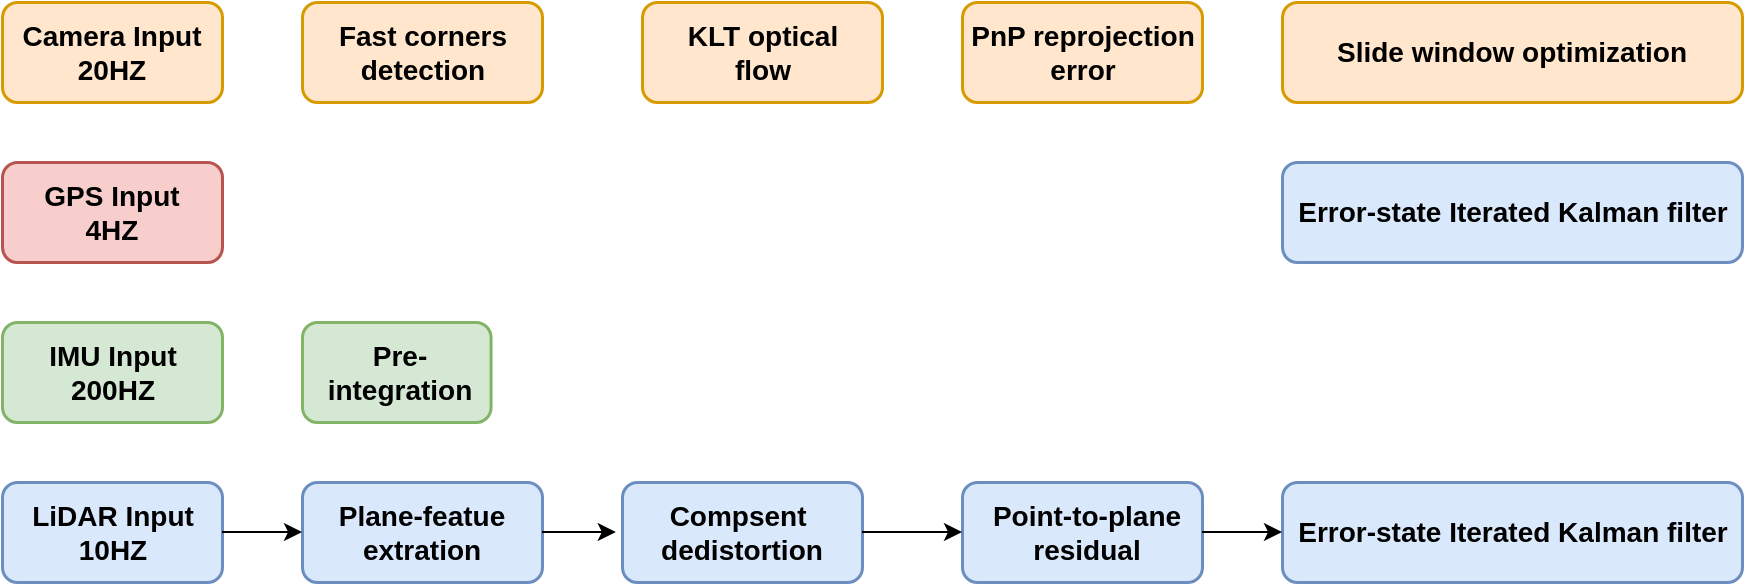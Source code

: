 <mxfile version="20.3.0" type="device" pages="2"><diagram id="2HTRb5zZHb8eYiZdp-72" name="第 1 页"><mxGraphModel dx="1185" dy="714" grid="1" gridSize="10" guides="1" tooltips="1" connect="1" arrows="1" fold="1" page="1" pageScale="1" pageWidth="1169" pageHeight="827" math="0" shadow="0"><root><mxCell id="0"/><mxCell id="1" parent="0"/><mxCell id="u21RQkZTnWgKHz23Gokx-6" value="" style="group" parent="1" vertex="1" connectable="0"><mxGeometry x="160" y="360" width="110" height="50" as="geometry"/></mxCell><mxCell id="u21RQkZTnWgKHz23Gokx-3" value="" style="rounded=1;whiteSpace=wrap;html=1;strokeWidth=1.5;fillColor=#d5e8d4;strokeColor=#82b366;" parent="u21RQkZTnWgKHz23Gokx-6" vertex="1"><mxGeometry width="110" height="50" as="geometry"/></mxCell><mxCell id="u21RQkZTnWgKHz23Gokx-4" value="&lt;font style=&quot;font-size: 14px;&quot;&gt;&lt;b&gt;IMU Input &lt;br&gt;200HZ&lt;/b&gt;&lt;/font&gt;" style="text;html=1;strokeColor=none;fillColor=none;align=center;verticalAlign=middle;whiteSpace=wrap;rounded=0;" parent="u21RQkZTnWgKHz23Gokx-6" vertex="1"><mxGeometry x="13.75" y="10" width="82.5" height="30" as="geometry"/></mxCell><mxCell id="u21RQkZTnWgKHz23Gokx-8" value="" style="group" parent="1" vertex="1" connectable="0"><mxGeometry x="160" y="440" width="110" height="50" as="geometry"/></mxCell><mxCell id="u21RQkZTnWgKHz23Gokx-9" value="" style="rounded=1;whiteSpace=wrap;html=1;strokeWidth=1.5;fillColor=#dae8fc;strokeColor=#6c8ebf;" parent="u21RQkZTnWgKHz23Gokx-8" vertex="1"><mxGeometry width="110" height="50" as="geometry"/></mxCell><mxCell id="u21RQkZTnWgKHz23Gokx-10" value="&lt;font style=&quot;font-size: 14px;&quot;&gt;&lt;b&gt;LiDAR Input &lt;br&gt;10HZ&lt;/b&gt;&lt;/font&gt;" style="text;html=1;strokeColor=none;fillColor=none;align=center;verticalAlign=middle;whiteSpace=wrap;rounded=0;" parent="u21RQkZTnWgKHz23Gokx-8" vertex="1"><mxGeometry x="13.75" y="10" width="82.5" height="30" as="geometry"/></mxCell><mxCell id="u21RQkZTnWgKHz23Gokx-12" value="" style="group" parent="1" vertex="1" connectable="0"><mxGeometry x="160" y="200" width="110" height="50" as="geometry"/></mxCell><mxCell id="u21RQkZTnWgKHz23Gokx-13" value="" style="rounded=1;whiteSpace=wrap;html=1;strokeWidth=1.5;fillColor=#ffe6cc;strokeColor=#d79b00;" parent="u21RQkZTnWgKHz23Gokx-12" vertex="1"><mxGeometry width="110.0" height="50" as="geometry"/></mxCell><mxCell id="u21RQkZTnWgKHz23Gokx-14" value="&lt;font style=&quot;font-size: 14px;&quot;&gt;&lt;b&gt;Camera Input &lt;br&gt;20HZ&lt;/b&gt;&lt;/font&gt;" style="text;html=1;strokeColor=none;fillColor=none;align=center;verticalAlign=middle;whiteSpace=wrap;rounded=0;" parent="u21RQkZTnWgKHz23Gokx-12" vertex="1"><mxGeometry x="6.875" y="10" width="96.25" height="30" as="geometry"/></mxCell><mxCell id="u21RQkZTnWgKHz23Gokx-18" value="" style="group" parent="1" vertex="1" connectable="0"><mxGeometry x="310" y="440" width="120" height="50" as="geometry"/></mxCell><mxCell id="u21RQkZTnWgKHz23Gokx-19" value="" style="rounded=1;whiteSpace=wrap;html=1;strokeWidth=1.5;fillColor=#dae8fc;strokeColor=#6c8ebf;" parent="u21RQkZTnWgKHz23Gokx-18" vertex="1"><mxGeometry width="120" height="50" as="geometry"/></mxCell><mxCell id="u21RQkZTnWgKHz23Gokx-20" value="&lt;span style=&quot;font-size: 14px;&quot;&gt;&lt;b&gt;Plane-featue extration&lt;br&gt;&lt;/b&gt;&lt;/span&gt;" style="text;html=1;strokeColor=none;fillColor=none;align=center;verticalAlign=middle;whiteSpace=wrap;rounded=0;" parent="u21RQkZTnWgKHz23Gokx-18" vertex="1"><mxGeometry x="15" y="10" width="90" height="30" as="geometry"/></mxCell><mxCell id="u21RQkZTnWgKHz23Gokx-21" value="" style="group" parent="1" vertex="1" connectable="0"><mxGeometry x="470" y="440" width="120" height="50" as="geometry"/></mxCell><mxCell id="u21RQkZTnWgKHz23Gokx-22" value="" style="rounded=1;whiteSpace=wrap;html=1;strokeWidth=1.5;fillColor=#dae8fc;strokeColor=#6c8ebf;" parent="u21RQkZTnWgKHz23Gokx-21" vertex="1"><mxGeometry width="120" height="50" as="geometry"/></mxCell><mxCell id="u21RQkZTnWgKHz23Gokx-23" value="&lt;b style=&quot;font-size: 14px;&quot;&gt;Compsent&amp;nbsp;&lt;br&gt;&lt;/b&gt;&lt;span style=&quot;font-size: 14px;&quot;&gt;&lt;b&gt;dedistortion&lt;/b&gt;&lt;/span&gt;" style="text;html=1;strokeColor=none;fillColor=none;align=center;verticalAlign=middle;whiteSpace=wrap;rounded=0;" parent="u21RQkZTnWgKHz23Gokx-21" vertex="1"><mxGeometry x="15" y="10" width="90" height="30" as="geometry"/></mxCell><mxCell id="u21RQkZTnWgKHz23Gokx-24" value="" style="group" parent="1" vertex="1" connectable="0"><mxGeometry x="640" y="440" width="130" height="50" as="geometry"/></mxCell><mxCell id="u21RQkZTnWgKHz23Gokx-25" value="" style="rounded=1;whiteSpace=wrap;html=1;strokeWidth=1.5;fillColor=#dae8fc;strokeColor=#6c8ebf;" parent="u21RQkZTnWgKHz23Gokx-24" vertex="1"><mxGeometry width="120" height="50" as="geometry"/></mxCell><mxCell id="u21RQkZTnWgKHz23Gokx-26" value="&lt;span style=&quot;font-size: 14px;&quot;&gt;&lt;b&gt;Point-to-plane residual&lt;/b&gt;&lt;/span&gt;" style="text;html=1;strokeColor=none;fillColor=none;align=center;verticalAlign=middle;whiteSpace=wrap;rounded=0;" parent="u21RQkZTnWgKHz23Gokx-24" vertex="1"><mxGeometry x="5" y="10" width="115" height="30" as="geometry"/></mxCell><mxCell id="u21RQkZTnWgKHz23Gokx-27" value="" style="group" parent="1" vertex="1" connectable="0"><mxGeometry x="800" y="440" width="230" height="50" as="geometry"/></mxCell><mxCell id="u21RQkZTnWgKHz23Gokx-28" value="" style="rounded=1;whiteSpace=wrap;html=1;strokeWidth=1.5;fillColor=#dae8fc;strokeColor=#6c8ebf;" parent="u21RQkZTnWgKHz23Gokx-27" vertex="1"><mxGeometry width="230" height="50" as="geometry"/></mxCell><mxCell id="u21RQkZTnWgKHz23Gokx-29" value="&lt;span style=&quot;font-size: 14px;&quot;&gt;&lt;b&gt;Error-state Iterated Kalman filter&lt;/b&gt;&lt;/span&gt;" style="text;html=1;strokeColor=none;fillColor=none;align=center;verticalAlign=middle;whiteSpace=wrap;rounded=0;" parent="u21RQkZTnWgKHz23Gokx-27" vertex="1"><mxGeometry x="3.75" y="10" width="222.5" height="30" as="geometry"/></mxCell><mxCell id="u21RQkZTnWgKHz23Gokx-32" style="edgeStyle=orthogonalEdgeStyle;rounded=0;orthogonalLoop=1;jettySize=auto;html=1;exitX=1;exitY=0.5;exitDx=0;exitDy=0;entryX=0;entryY=0.5;entryDx=0;entryDy=0;fontSize=14;" parent="1" source="u21RQkZTnWgKHz23Gokx-9" target="u21RQkZTnWgKHz23Gokx-19" edge="1"><mxGeometry relative="1" as="geometry"/></mxCell><mxCell id="u21RQkZTnWgKHz23Gokx-33" style="edgeStyle=orthogonalEdgeStyle;rounded=0;orthogonalLoop=1;jettySize=auto;html=1;exitX=1;exitY=0.5;exitDx=0;exitDy=0;entryX=-0.026;entryY=0.508;entryDx=0;entryDy=0;entryPerimeter=0;fontSize=14;" parent="1" source="u21RQkZTnWgKHz23Gokx-19" target="u21RQkZTnWgKHz23Gokx-22" edge="1"><mxGeometry relative="1" as="geometry"/></mxCell><mxCell id="u21RQkZTnWgKHz23Gokx-34" style="edgeStyle=orthogonalEdgeStyle;rounded=0;orthogonalLoop=1;jettySize=auto;html=1;exitX=1;exitY=0.5;exitDx=0;exitDy=0;entryX=0;entryY=0.5;entryDx=0;entryDy=0;fontSize=14;" parent="1" source="u21RQkZTnWgKHz23Gokx-22" target="u21RQkZTnWgKHz23Gokx-25" edge="1"><mxGeometry relative="1" as="geometry"/></mxCell><mxCell id="u21RQkZTnWgKHz23Gokx-36" style="edgeStyle=orthogonalEdgeStyle;rounded=0;orthogonalLoop=1;jettySize=auto;html=1;exitX=1;exitY=0.5;exitDx=0;exitDy=0;entryX=0;entryY=0.5;entryDx=0;entryDy=0;fontSize=14;" parent="1" source="u21RQkZTnWgKHz23Gokx-26" target="u21RQkZTnWgKHz23Gokx-28" edge="1"><mxGeometry relative="1" as="geometry"/></mxCell><mxCell id="u21RQkZTnWgKHz23Gokx-37" value="" style="group" parent="1" vertex="1" connectable="0"><mxGeometry x="310" y="200" width="120" height="50" as="geometry"/></mxCell><mxCell id="u21RQkZTnWgKHz23Gokx-38" value="" style="rounded=1;whiteSpace=wrap;html=1;strokeWidth=1.5;fillColor=#ffe6cc;strokeColor=#d79b00;" parent="u21RQkZTnWgKHz23Gokx-37" vertex="1"><mxGeometry width="120" height="50" as="geometry"/></mxCell><mxCell id="u21RQkZTnWgKHz23Gokx-39" value="&lt;span style=&quot;font-size: 14px;&quot;&gt;&lt;b&gt;Fast corners detection&lt;/b&gt;&lt;/span&gt;" style="text;html=1;strokeColor=none;fillColor=none;align=center;verticalAlign=middle;whiteSpace=wrap;rounded=0;" parent="u21RQkZTnWgKHz23Gokx-37" vertex="1"><mxGeometry x="7.5" y="10" width="105" height="30" as="geometry"/></mxCell><mxCell id="u21RQkZTnWgKHz23Gokx-40" value="" style="group" parent="1" vertex="1" connectable="0"><mxGeometry x="310" y="360" width="110" height="50" as="geometry"/></mxCell><mxCell id="u21RQkZTnWgKHz23Gokx-41" value="" style="rounded=1;whiteSpace=wrap;html=1;strokeWidth=1.5;fillColor=#d5e8d4;strokeColor=#82b366;" parent="u21RQkZTnWgKHz23Gokx-40" vertex="1"><mxGeometry width="94.286" height="50" as="geometry"/></mxCell><mxCell id="u21RQkZTnWgKHz23Gokx-42" value="&lt;span style=&quot;font-size: 14px;&quot;&gt;&lt;b&gt;Pre-&lt;br&gt;integration&lt;/b&gt;&lt;/span&gt;" style="text;html=1;strokeColor=none;fillColor=none;align=center;verticalAlign=middle;whiteSpace=wrap;rounded=0;" parent="u21RQkZTnWgKHz23Gokx-40" vertex="1"><mxGeometry y="10" width="98.214" height="30" as="geometry"/></mxCell><mxCell id="u21RQkZTnWgKHz23Gokx-44" value="" style="group" parent="1" vertex="1" connectable="0"><mxGeometry x="480" y="200" width="120" height="50" as="geometry"/></mxCell><mxCell id="u21RQkZTnWgKHz23Gokx-45" value="" style="rounded=1;whiteSpace=wrap;html=1;strokeWidth=1.5;fillColor=#ffe6cc;strokeColor=#d79b00;" parent="u21RQkZTnWgKHz23Gokx-44" vertex="1"><mxGeometry width="120" height="50" as="geometry"/></mxCell><mxCell id="u21RQkZTnWgKHz23Gokx-46" value="&lt;span style=&quot;font-size: 14px;&quot;&gt;&lt;b&gt;KLT optical flow&lt;/b&gt;&lt;/span&gt;" style="text;html=1;strokeColor=none;fillColor=none;align=center;verticalAlign=middle;whiteSpace=wrap;rounded=0;" parent="u21RQkZTnWgKHz23Gokx-44" vertex="1"><mxGeometry x="7.5" y="10" width="105" height="30" as="geometry"/></mxCell><mxCell id="u21RQkZTnWgKHz23Gokx-53" value="" style="group" parent="1" vertex="1" connectable="0"><mxGeometry x="640" y="200" width="120" height="50" as="geometry"/></mxCell><mxCell id="u21RQkZTnWgKHz23Gokx-54" value="" style="rounded=1;whiteSpace=wrap;html=1;strokeWidth=1.5;fillColor=#ffe6cc;strokeColor=#d79b00;" parent="u21RQkZTnWgKHz23Gokx-53" vertex="1"><mxGeometry width="120" height="50" as="geometry"/></mxCell><mxCell id="u21RQkZTnWgKHz23Gokx-49" value="&lt;span style=&quot;font-size: 14px;&quot;&gt;&lt;b&gt;PnP reprojection error&lt;/b&gt;&lt;/span&gt;" style="text;html=1;strokeColor=none;fillColor=none;align=center;verticalAlign=middle;whiteSpace=wrap;rounded=0;" parent="u21RQkZTnWgKHz23Gokx-53" vertex="1"><mxGeometry x="2.5" y="10" width="115" height="30" as="geometry"/></mxCell><mxCell id="u21RQkZTnWgKHz23Gokx-56" value="" style="group" parent="1" vertex="1" connectable="0"><mxGeometry x="800" y="200" width="230" height="50" as="geometry"/></mxCell><mxCell id="u21RQkZTnWgKHz23Gokx-57" value="" style="rounded=1;whiteSpace=wrap;html=1;strokeWidth=1.5;fillColor=#ffe6cc;strokeColor=#d79b00;" parent="u21RQkZTnWgKHz23Gokx-56" vertex="1"><mxGeometry width="230.0" height="50" as="geometry"/></mxCell><mxCell id="u21RQkZTnWgKHz23Gokx-58" value="&lt;span style=&quot;font-size: 14px;&quot;&gt;&lt;b&gt;Slide window optimization&lt;/b&gt;&lt;/span&gt;" style="text;html=1;strokeColor=none;fillColor=none;align=center;verticalAlign=middle;whiteSpace=wrap;rounded=0;" parent="u21RQkZTnWgKHz23Gokx-56" vertex="1"><mxGeometry x="4.792" y="10" width="220.417" height="30" as="geometry"/></mxCell><mxCell id="u21RQkZTnWgKHz23Gokx-61" value="" style="group" parent="1" vertex="1" connectable="0"><mxGeometry x="160" y="280" width="110" height="50" as="geometry"/></mxCell><mxCell id="u21RQkZTnWgKHz23Gokx-62" value="" style="rounded=1;whiteSpace=wrap;html=1;strokeWidth=1.5;fillColor=#f8cecc;strokeColor=#b85450;" parent="u21RQkZTnWgKHz23Gokx-61" vertex="1"><mxGeometry width="110" height="50" as="geometry"/></mxCell><mxCell id="u21RQkZTnWgKHz23Gokx-63" value="&lt;font style=&quot;font-size: 14px;&quot;&gt;&lt;b&gt;GPS Input &lt;br&gt;4HZ&lt;/b&gt;&lt;/font&gt;" style="text;html=1;strokeColor=none;fillColor=none;align=center;verticalAlign=middle;whiteSpace=wrap;rounded=0;" parent="u21RQkZTnWgKHz23Gokx-61" vertex="1"><mxGeometry x="6.875" y="10" width="96.25" height="30" as="geometry"/></mxCell><mxCell id="u21RQkZTnWgKHz23Gokx-64" value="" style="group" parent="1" vertex="1" connectable="0"><mxGeometry x="800" y="280" width="230" height="50" as="geometry"/></mxCell><mxCell id="u21RQkZTnWgKHz23Gokx-65" value="" style="rounded=1;whiteSpace=wrap;html=1;strokeWidth=1.5;fillColor=#dae8fc;strokeColor=#6c8ebf;" parent="u21RQkZTnWgKHz23Gokx-64" vertex="1"><mxGeometry width="230" height="50" as="geometry"/></mxCell><mxCell id="u21RQkZTnWgKHz23Gokx-66" value="&lt;span style=&quot;font-size: 14px;&quot;&gt;&lt;b&gt;Error-state Iterated Kalman filter&lt;/b&gt;&lt;/span&gt;" style="text;html=1;strokeColor=none;fillColor=none;align=center;verticalAlign=middle;whiteSpace=wrap;rounded=0;" parent="u21RQkZTnWgKHz23Gokx-64" vertex="1"><mxGeometry x="3.75" y="10" width="222.5" height="30" as="geometry"/></mxCell></root></mxGraphModel></diagram><diagram id="jJDx3oBoYvVqWmYu5zoH" name="第 2 页"><mxGraphModel dx="1185" dy="714" grid="1" gridSize="10" guides="1" tooltips="1" connect="1" arrows="1" fold="1" page="0" pageScale="1" pageWidth="1169" pageHeight="827" math="0" shadow="0"><root><mxCell id="0"/><mxCell id="1" parent="0"/><mxCell id="yEbyUFSh6OwER8M6gjFz-1" value="&lt;font style=&quot;font-size: 18px;&quot;&gt;a&lt;/font&gt;" style="whiteSpace=wrap;html=1;aspect=fixed;" vertex="1" parent="1"><mxGeometry x="320" y="360" width="40" height="40" as="geometry"/></mxCell><mxCell id="yEbyUFSh6OwER8M6gjFz-3" value="&lt;font style=&quot;font-size: 18px;&quot;&gt;b&lt;/font&gt;" style="whiteSpace=wrap;html=1;aspect=fixed;" vertex="1" parent="1"><mxGeometry x="360" y="360" width="40" height="40" as="geometry"/></mxCell><mxCell id="yEbyUFSh6OwER8M6gjFz-5" value="&lt;font style=&quot;font-size: 18px;&quot;&gt;D&lt;/font&gt;" style="whiteSpace=wrap;html=1;aspect=fixed;" vertex="1" parent="1"><mxGeometry x="400" y="360" width="40" height="40" as="geometry"/></mxCell><mxCell id="yEbyUFSh6OwER8M6gjFz-6" value="&lt;font style=&quot;font-size: 18px;&quot;&gt;a&lt;/font&gt;" style="whiteSpace=wrap;html=1;aspect=fixed;" vertex="1" parent="1"><mxGeometry x="440" y="360" width="40" height="40" as="geometry"/></mxCell><mxCell id="yEbyUFSh6OwER8M6gjFz-7" value="&lt;font style=&quot;font-size: 18px;&quot;&gt;b&lt;/font&gt;" style="whiteSpace=wrap;html=1;aspect=fixed;" vertex="1" parent="1"><mxGeometry x="480" y="360" width="40" height="40" as="geometry"/></mxCell><mxCell id="yEbyUFSh6OwER8M6gjFz-9" value="&lt;font style=&quot;font-size: 18px;&quot;&gt;D&lt;/font&gt;" style="whiteSpace=wrap;html=1;aspect=fixed;" vertex="1" parent="1"><mxGeometry x="520" y="360" width="40" height="40" as="geometry"/></mxCell><mxCell id="yEbyUFSh6OwER8M6gjFz-10" value="&lt;font style=&quot;font-size: 18px;&quot;&gt;a&lt;/font&gt;" style="whiteSpace=wrap;html=1;aspect=fixed;" vertex="1" parent="1"><mxGeometry x="560" y="360" width="40" height="40" as="geometry"/></mxCell><mxCell id="yEbyUFSh6OwER8M6gjFz-11" value="&lt;font style=&quot;font-size: 18px;&quot;&gt;b&lt;/font&gt;" style="whiteSpace=wrap;html=1;aspect=fixed;" vertex="1" parent="1"><mxGeometry x="600" y="360" width="40" height="40" as="geometry"/></mxCell><mxCell id="yEbyUFSh6OwER8M6gjFz-12" value="&lt;font style=&quot;font-size: 18px;&quot;&gt;F&lt;/font&gt;" style="whiteSpace=wrap;html=1;aspect=fixed;" vertex="1" parent="1"><mxGeometry x="640" y="360" width="40" height="40" as="geometry"/></mxCell><mxCell id="yEbyUFSh6OwER8M6gjFz-13" value="&lt;font style=&quot;font-size: 18px;&quot;&gt;a&lt;/font&gt;" style="whiteSpace=wrap;html=1;aspect=fixed;" vertex="1" parent="1"><mxGeometry x="320" y="480.2" width="40" height="40" as="geometry"/></mxCell><mxCell id="yEbyUFSh6OwER8M6gjFz-14" value="&lt;font style=&quot;font-size: 18px;&quot;&gt;b&lt;/font&gt;" style="whiteSpace=wrap;html=1;aspect=fixed;" vertex="1" parent="1"><mxGeometry x="360" y="480.2" width="40" height="40" as="geometry"/></mxCell><mxCell id="yEbyUFSh6OwER8M6gjFz-15" value="&lt;font style=&quot;font-size: 18px;&quot;&gt;D&lt;/font&gt;" style="whiteSpace=wrap;html=1;aspect=fixed;" vertex="1" parent="1"><mxGeometry x="400" y="480.2" width="40" height="40" as="geometry"/></mxCell><mxCell id="yEbyUFSh6OwER8M6gjFz-16" value="&lt;font style=&quot;font-size: 18px;&quot;&gt;a&lt;/font&gt;" style="whiteSpace=wrap;html=1;aspect=fixed;" vertex="1" parent="1"><mxGeometry x="440" y="480.2" width="40" height="40" as="geometry"/></mxCell><mxCell id="yEbyUFSh6OwER8M6gjFz-17" value="&lt;font style=&quot;font-size: 18px;&quot;&gt;b&lt;/font&gt;" style="whiteSpace=wrap;html=1;aspect=fixed;" vertex="1" parent="1"><mxGeometry x="480" y="480.2" width="40" height="40" as="geometry"/></mxCell><mxCell id="yEbyUFSh6OwER8M6gjFz-18" value="&lt;font style=&quot;font-size: 18px;&quot;&gt;F&lt;/font&gt;" style="whiteSpace=wrap;html=1;aspect=fixed;" vertex="1" parent="1"><mxGeometry x="520" y="480.2" width="40" height="40" as="geometry"/></mxCell><mxCell id="yEbyUFSh6OwER8M6gjFz-20" value="" style="endArrow=none;html=1;strokeWidth=2;rounded=0;fontSize=18;strokeColor=#009900;" edge="1" parent="1"><mxGeometry width="50" height="50" relative="1" as="geometry"><mxPoint x="440" y="470.2" as="sourcePoint"/><mxPoint x="440" y="530.2" as="targetPoint"/></mxGeometry></mxCell><mxCell id="yEbyUFSh6OwER8M6gjFz-21" value="" style="endArrow=none;html=1;strokeWidth=2;rounded=0;fontSize=18;strokeColor=#009900;" edge="1" parent="1"><mxGeometry width="50" height="50" relative="1" as="geometry"><mxPoint x="520" y="470.2" as="sourcePoint"/><mxPoint x="520" y="530.2" as="targetPoint"/></mxGeometry></mxCell><mxCell id="yEbyUFSh6OwER8M6gjFz-22" value="" style="endArrow=none;html=1;strokeWidth=2;rounded=0;fontSize=18;strokeColor=#009900;" edge="1" parent="1"><mxGeometry width="50" height="50" relative="1" as="geometry"><mxPoint x="440" y="470.2" as="sourcePoint"/><mxPoint x="520" y="470.2" as="targetPoint"/></mxGeometry></mxCell><mxCell id="yEbyUFSh6OwER8M6gjFz-23" value="" style="endArrow=none;html=1;strokeWidth=2;rounded=0;fontSize=18;strokeColor=#009900;" edge="1" parent="1"><mxGeometry width="50" height="50" relative="1" as="geometry"><mxPoint x="440" y="530.2" as="sourcePoint"/><mxPoint x="520" y="530.2" as="targetPoint"/></mxGeometry></mxCell><mxCell id="yEbyUFSh6OwER8M6gjFz-32" value="" style="endArrow=none;html=1;strokeWidth=2;rounded=0;fontSize=18;strokeColor=#009900;" edge="1" parent="1"><mxGeometry width="50" height="50" relative="1" as="geometry"><mxPoint x="319.6" y="470" as="sourcePoint"/><mxPoint x="319.6" y="530" as="targetPoint"/></mxGeometry></mxCell><mxCell id="yEbyUFSh6OwER8M6gjFz-33" value="" style="endArrow=none;html=1;strokeWidth=2;rounded=0;fontSize=18;strokeColor=#009900;" edge="1" parent="1"><mxGeometry width="50" height="50" relative="1" as="geometry"><mxPoint x="399.6" y="470" as="sourcePoint"/><mxPoint x="399.6" y="530" as="targetPoint"/></mxGeometry></mxCell><mxCell id="yEbyUFSh6OwER8M6gjFz-34" value="" style="endArrow=none;html=1;strokeWidth=2;rounded=0;fontSize=18;strokeColor=#009900;" edge="1" parent="1"><mxGeometry width="50" height="50" relative="1" as="geometry"><mxPoint x="319.6" y="470" as="sourcePoint"/><mxPoint x="399.6" y="470" as="targetPoint"/></mxGeometry></mxCell><mxCell id="yEbyUFSh6OwER8M6gjFz-35" value="" style="endArrow=none;html=1;strokeWidth=2;rounded=0;fontSize=18;strokeColor=#009900;" edge="1" parent="1"><mxGeometry width="50" height="50" relative="1" as="geometry"><mxPoint x="319.6" y="530" as="sourcePoint"/><mxPoint x="399.6" y="530" as="targetPoint"/></mxGeometry></mxCell><mxCell id="yEbyUFSh6OwER8M6gjFz-36" value="" style="endArrow=none;html=1;strokeWidth=2;rounded=0;fontSize=18;strokeColor=#009900;" edge="1" parent="1"><mxGeometry width="50" height="50" relative="1" as="geometry"><mxPoint x="439.6" y="349.8" as="sourcePoint"/><mxPoint x="439.6" y="409.8" as="targetPoint"/></mxGeometry></mxCell><mxCell id="yEbyUFSh6OwER8M6gjFz-37" value="" style="endArrow=none;html=1;strokeWidth=2;rounded=0;fontSize=18;strokeColor=#009900;" edge="1" parent="1"><mxGeometry width="50" height="50" relative="1" as="geometry"><mxPoint x="519.6" y="349.8" as="sourcePoint"/><mxPoint x="519.6" y="409.8" as="targetPoint"/></mxGeometry></mxCell><mxCell id="yEbyUFSh6OwER8M6gjFz-38" value="" style="endArrow=none;html=1;strokeWidth=2;rounded=0;fontSize=18;strokeColor=#009900;" edge="1" parent="1"><mxGeometry width="50" height="50" relative="1" as="geometry"><mxPoint x="439.6" y="349.8" as="sourcePoint"/><mxPoint x="519.6" y="349.8" as="targetPoint"/></mxGeometry></mxCell><mxCell id="yEbyUFSh6OwER8M6gjFz-39" value="" style="endArrow=none;html=1;strokeWidth=2;rounded=0;fontSize=18;strokeColor=#009900;" edge="1" parent="1"><mxGeometry width="50" height="50" relative="1" as="geometry"><mxPoint x="439.6" y="409.8" as="sourcePoint"/><mxPoint x="519.6" y="409.8" as="targetPoint"/></mxGeometry></mxCell><mxCell id="yEbyUFSh6OwER8M6gjFz-40" value="" style="endArrow=classic;html=1;rounded=0;strokeColor=#FF0000;strokeWidth=1;fontSize=18;entryX=0.5;entryY=1;entryDx=0;entryDy=0;exitX=0.5;exitY=0.02;exitDx=0;exitDy=0;exitPerimeter=0;" edge="1" parent="1" source="yEbyUFSh6OwER8M6gjFz-18" target="yEbyUFSh6OwER8M6gjFz-9"><mxGeometry width="50" height="50" relative="1" as="geometry"><mxPoint x="540" y="478" as="sourcePoint"/><mxPoint x="530" y="400" as="targetPoint"/></mxGeometry></mxCell><mxCell id="yEbyUFSh6OwER8M6gjFz-43" value="" style="endArrow=classic;html=1;rounded=0;strokeColor=#009900;strokeWidth=1;fontSize=18;" edge="1" parent="1"><mxGeometry width="50" height="50" relative="1" as="geometry"><mxPoint x="480" y="410" as="sourcePoint"/><mxPoint x="479" y="470" as="targetPoint"/></mxGeometry></mxCell><mxCell id="yEbyUFSh6OwER8M6gjFz-47" value="1" style="edgeLabel;html=1;align=center;verticalAlign=middle;resizable=0;points=[];fontSize=14;" vertex="1" connectable="0" parent="yEbyUFSh6OwER8M6gjFz-43"><mxGeometry x="-0.21" y="-1" relative="1" as="geometry"><mxPoint x="5" y="-9" as="offset"/></mxGeometry></mxCell><mxCell id="yEbyUFSh6OwER8M6gjFz-44" value="" style="curved=1;endArrow=classic;html=1;rounded=0;strokeColor=#009900;strokeWidth=1;fontSize=18;" edge="1" parent="1"><mxGeometry width="50" height="50" relative="1" as="geometry"><mxPoint x="480" y="530" as="sourcePoint"/><mxPoint x="360" y="530" as="targetPoint"/><Array as="points"><mxPoint x="430" y="570"/></Array></mxGeometry></mxCell><mxCell id="yEbyUFSh6OwER8M6gjFz-46" value="" style="curved=1;endArrow=classic;html=1;rounded=0;strokeColor=#009900;strokeWidth=1;fontSize=18;" edge="1" parent="1"><mxGeometry width="50" height="50" relative="1" as="geometry"><mxPoint x="360" y="470" as="sourcePoint"/><mxPoint x="480" y="410" as="targetPoint"/><Array as="points"><mxPoint x="400" y="420"/></Array></mxGeometry></mxCell><mxCell id="yEbyUFSh6OwER8M6gjFz-48" value="2" style="edgeLabel;html=1;align=center;verticalAlign=middle;resizable=0;points=[];fontSize=14;" vertex="1" connectable="0" parent="1"><mxGeometry x="490" y="460" as="geometry"><mxPoint x="-69" y="104" as="offset"/></mxGeometry></mxCell><mxCell id="yEbyUFSh6OwER8M6gjFz-49" value="3" style="edgeLabel;html=1;align=center;verticalAlign=middle;resizable=0;points=[];fontSize=14;" vertex="1" connectable="0" parent="1"><mxGeometry x="480" y="338" as="geometry"><mxPoint x="-69" y="104" as="offset"/></mxGeometry></mxCell><mxCell id="yEbyUFSh6OwER8M6gjFz-50" value="目标串" style="text;html=1;strokeColor=none;fillColor=none;align=center;verticalAlign=middle;whiteSpace=wrap;rounded=0;dashed=1;fontSize=14;" vertex="1" parent="1"><mxGeometry x="250" y="485.2" width="60" height="30" as="geometry"/></mxCell><mxCell id="yEbyUFSh6OwER8M6gjFz-51" value="源串" style="text;html=1;strokeColor=none;fillColor=none;align=center;verticalAlign=middle;whiteSpace=wrap;rounded=0;dashed=1;fontSize=14;" vertex="1" parent="1"><mxGeometry x="250" y="365" width="60" height="30" as="geometry"/></mxCell><mxCell id="yEbyUFSh6OwER8M6gjFz-53" value="" style="endArrow=classic;html=1;rounded=0;strokeColor=#0000FF;strokeWidth=1;fontSize=14;entryX=0.425;entryY=1.025;entryDx=0;entryDy=0;entryPerimeter=0;" edge="1" parent="1" target="yEbyUFSh6OwER8M6gjFz-9"><mxGeometry width="50" height="50" relative="1" as="geometry"><mxPoint x="421" y="480" as="sourcePoint"/><mxPoint x="470" y="400" as="targetPoint"/></mxGeometry></mxCell><mxCell id="yEbyUFSh6OwER8M6gjFz-54" value="&lt;font style=&quot;font-size: 18px;&quot;&gt;a&lt;/font&gt;" style="whiteSpace=wrap;html=1;aspect=fixed;" vertex="1" parent="1"><mxGeometry x="720" y="478.99" width="40" height="40" as="geometry"/></mxCell><mxCell id="yEbyUFSh6OwER8M6gjFz-55" value="&lt;font style=&quot;font-size: 18px;&quot;&gt;a&lt;/font&gt;" style="whiteSpace=wrap;html=1;aspect=fixed;" vertex="1" parent="1"><mxGeometry x="760" y="478.99" width="40" height="40" as="geometry"/></mxCell><mxCell id="yEbyUFSh6OwER8M6gjFz-56" value="&lt;font style=&quot;font-size: 18px;&quot;&gt;b&lt;/font&gt;" style="whiteSpace=wrap;html=1;aspect=fixed;" vertex="1" parent="1"><mxGeometry x="800" y="478.99" width="40" height="40" as="geometry"/></mxCell><mxCell id="yEbyUFSh6OwER8M6gjFz-57" value="&lt;font style=&quot;font-size: 18px;&quot;&gt;a&lt;/font&gt;" style="whiteSpace=wrap;html=1;aspect=fixed;" vertex="1" parent="1"><mxGeometry x="840" y="478.99" width="40" height="40" as="geometry"/></mxCell><mxCell id="yEbyUFSh6OwER8M6gjFz-58" value="&lt;font style=&quot;font-size: 18px;&quot;&gt;a&lt;/font&gt;" style="whiteSpace=wrap;html=1;aspect=fixed;" vertex="1" parent="1"><mxGeometry x="880" y="478.99" width="40" height="40" as="geometry"/></mxCell><mxCell id="yEbyUFSh6OwER8M6gjFz-59" value="&lt;font style=&quot;font-size: 18px;&quot;&gt;f&lt;/font&gt;" style="whiteSpace=wrap;html=1;aspect=fixed;" vertex="1" parent="1"><mxGeometry x="920" y="478.99" width="40" height="40" as="geometry"/></mxCell><mxCell id="yEbyUFSh6OwER8M6gjFz-69" value="&lt;font color=&quot;#000000&quot;&gt;j&lt;/font&gt;" style="text;html=1;strokeColor=none;fillColor=none;align=center;verticalAlign=middle;whiteSpace=wrap;rounded=0;dashed=1;fontSize=14;fontColor=#009900;" vertex="1" parent="1"><mxGeometry x="720" y="550" width="40" height="40" as="geometry"/></mxCell><mxCell id="yEbyUFSh6OwER8M6gjFz-70" value="&lt;font color=&quot;#000000&quot;&gt;i&lt;/font&gt;" style="text;html=1;strokeColor=none;fillColor=none;align=center;verticalAlign=middle;whiteSpace=wrap;rounded=0;dashed=1;fontSize=14;fontColor=#009900;" vertex="1" parent="1"><mxGeometry x="760" y="550" width="40" height="40" as="geometry"/></mxCell><mxCell id="yEbyUFSh6OwER8M6gjFz-71" value="next 数组" style="text;html=1;strokeColor=none;fillColor=none;align=center;verticalAlign=middle;whiteSpace=wrap;rounded=0;dashed=1;fontSize=14;fontColor=#000000;" vertex="1" parent="1"><mxGeometry x="650" y="520.2" width="70" height="39.8" as="geometry"/></mxCell><mxCell id="yEbyUFSh6OwER8M6gjFz-73" value="&lt;font color=&quot;#000000&quot;&gt;0&lt;/font&gt;" style="text;html=1;strokeColor=none;fillColor=none;align=center;verticalAlign=middle;whiteSpace=wrap;rounded=0;dashed=1;fontSize=14;fontColor=#009900;" vertex="1" parent="1"><mxGeometry x="720" y="520" width="40" height="40" as="geometry"/></mxCell><mxCell id="yEbyUFSh6OwER8M6gjFz-75" value="&lt;font style=&quot;font-size: 18px;&quot;&gt;a&lt;/font&gt;" style="whiteSpace=wrap;html=1;aspect=fixed;" vertex="1" parent="1"><mxGeometry x="720" y="650" width="40" height="40" as="geometry"/></mxCell><mxCell id="yEbyUFSh6OwER8M6gjFz-76" value="&lt;font style=&quot;font-size: 18px;&quot;&gt;a&lt;/font&gt;" style="whiteSpace=wrap;html=1;aspect=fixed;" vertex="1" parent="1"><mxGeometry x="760" y="650" width="40" height="40" as="geometry"/></mxCell><mxCell id="yEbyUFSh6OwER8M6gjFz-77" value="&lt;font style=&quot;font-size: 18px;&quot;&gt;b&lt;/font&gt;" style="whiteSpace=wrap;html=1;aspect=fixed;" vertex="1" parent="1"><mxGeometry x="800" y="650" width="40" height="40" as="geometry"/></mxCell><mxCell id="yEbyUFSh6OwER8M6gjFz-78" value="&lt;font style=&quot;font-size: 18px;&quot;&gt;a&lt;/font&gt;" style="whiteSpace=wrap;html=1;aspect=fixed;" vertex="1" parent="1"><mxGeometry x="840" y="650" width="40" height="40" as="geometry"/></mxCell><mxCell id="yEbyUFSh6OwER8M6gjFz-79" value="&lt;font style=&quot;font-size: 18px;&quot;&gt;a&lt;/font&gt;" style="whiteSpace=wrap;html=1;aspect=fixed;" vertex="1" parent="1"><mxGeometry x="880" y="650" width="40" height="40" as="geometry"/></mxCell><mxCell id="yEbyUFSh6OwER8M6gjFz-80" value="&lt;font style=&quot;font-size: 18px;&quot;&gt;f&lt;/font&gt;" style="whiteSpace=wrap;html=1;aspect=fixed;" vertex="1" parent="1"><mxGeometry x="920" y="650" width="40" height="40" as="geometry"/></mxCell><mxCell id="yEbyUFSh6OwER8M6gjFz-81" value="&lt;font color=&quot;#ff0000&quot;&gt;j&lt;/font&gt;" style="text;html=1;strokeColor=none;fillColor=none;align=center;verticalAlign=middle;whiteSpace=wrap;rounded=0;dashed=1;fontSize=14;fontColor=#009900;" vertex="1" parent="1"><mxGeometry x="760" y="720" width="40" height="40" as="geometry"/></mxCell><mxCell id="yEbyUFSh6OwER8M6gjFz-82" value="&lt;font color=&quot;#000000&quot;&gt;i&lt;/font&gt;" style="text;html=1;strokeColor=none;fillColor=none;align=center;verticalAlign=middle;whiteSpace=wrap;rounded=0;dashed=1;fontSize=14;fontColor=#009900;" vertex="1" parent="1"><mxGeometry x="800" y="720" width="40" height="40" as="geometry"/></mxCell><mxCell id="yEbyUFSh6OwER8M6gjFz-83" value="next 数组" style="text;html=1;strokeColor=none;fillColor=none;align=center;verticalAlign=middle;whiteSpace=wrap;rounded=0;dashed=1;fontSize=14;fontColor=#000000;" vertex="1" parent="1"><mxGeometry x="650" y="691.21" width="70" height="39.8" as="geometry"/></mxCell><mxCell id="yEbyUFSh6OwER8M6gjFz-84" value="&lt;font color=&quot;#000000&quot;&gt;0&lt;/font&gt;" style="text;html=1;strokeColor=none;fillColor=none;align=center;verticalAlign=middle;whiteSpace=wrap;rounded=0;dashed=1;fontSize=14;fontColor=#009900;" vertex="1" parent="1"><mxGeometry x="720" y="691.01" width="40" height="40" as="geometry"/></mxCell><mxCell id="yEbyUFSh6OwER8M6gjFz-85" value="&lt;font color=&quot;#ff0000&quot;&gt;1&lt;/font&gt;" style="text;html=1;strokeColor=none;fillColor=none;align=center;verticalAlign=middle;whiteSpace=wrap;rounded=0;dashed=1;fontSize=14;fontColor=#009900;" vertex="1" parent="1"><mxGeometry x="760" y="691.01" width="40" height="40" as="geometry"/></mxCell><mxCell id="yEbyUFSh6OwER8M6gjFz-86" value="" style="endArrow=classic;html=1;rounded=0;strokeColor=#FF0000;strokeWidth=1;fontSize=14;fontColor=#000000;" edge="1" parent="1"><mxGeometry width="50" height="50" relative="1" as="geometry"><mxPoint x="840" y="590" as="sourcePoint"/><mxPoint x="840" y="640" as="targetPoint"/></mxGeometry></mxCell><mxCell id="yEbyUFSh6OwER8M6gjFz-87" value="&lt;font style=&quot;font-size: 18px;&quot;&gt;a&lt;/font&gt;" style="whiteSpace=wrap;html=1;aspect=fixed;" vertex="1" parent="1"><mxGeometry x="800" y="40" width="40" height="40" as="geometry"/></mxCell><mxCell id="yEbyUFSh6OwER8M6gjFz-88" value="&lt;font style=&quot;font-size: 18px;&quot;&gt;a&lt;/font&gt;" style="whiteSpace=wrap;html=1;aspect=fixed;" vertex="1" parent="1"><mxGeometry x="840" y="40" width="40" height="40" as="geometry"/></mxCell><mxCell id="yEbyUFSh6OwER8M6gjFz-89" value="&lt;font style=&quot;font-size: 18px;&quot;&gt;b&lt;/font&gt;" style="whiteSpace=wrap;html=1;aspect=fixed;" vertex="1" parent="1"><mxGeometry x="880" y="40" width="40" height="40" as="geometry"/></mxCell><mxCell id="yEbyUFSh6OwER8M6gjFz-90" value="&lt;font style=&quot;font-size: 18px;&quot;&gt;a&lt;/font&gt;" style="whiteSpace=wrap;html=1;aspect=fixed;" vertex="1" parent="1"><mxGeometry x="920" y="40" width="40" height="40" as="geometry"/></mxCell><mxCell id="yEbyUFSh6OwER8M6gjFz-91" value="&lt;font style=&quot;font-size: 18px;&quot;&gt;a&lt;/font&gt;" style="whiteSpace=wrap;html=1;aspect=fixed;" vertex="1" parent="1"><mxGeometry x="960" y="40" width="40" height="40" as="geometry"/></mxCell><mxCell id="yEbyUFSh6OwER8M6gjFz-92" value="&lt;font style=&quot;font-size: 18px;&quot;&gt;f&lt;/font&gt;" style="whiteSpace=wrap;html=1;aspect=fixed;" vertex="1" parent="1"><mxGeometry x="1000" y="40" width="40" height="40" as="geometry"/></mxCell><mxCell id="yEbyUFSh6OwER8M6gjFz-93" value="&lt;font color=&quot;#000000&quot;&gt;j&lt;/font&gt;" style="text;html=1;strokeColor=none;fillColor=none;align=center;verticalAlign=middle;whiteSpace=wrap;rounded=0;dashed=1;fontSize=14;fontColor=#009900;" vertex="1" parent="1"><mxGeometry x="840" y="111.01" width="40" height="40" as="geometry"/></mxCell><mxCell id="yEbyUFSh6OwER8M6gjFz-94" value="&lt;font color=&quot;#000000&quot;&gt;i&lt;/font&gt;" style="text;html=1;strokeColor=none;fillColor=none;align=center;verticalAlign=middle;whiteSpace=wrap;rounded=0;dashed=1;fontSize=14;fontColor=#009900;" vertex="1" parent="1"><mxGeometry x="960" y="111.01" width="40" height="40" as="geometry"/></mxCell><mxCell id="yEbyUFSh6OwER8M6gjFz-95" value="next 数组" style="text;html=1;strokeColor=none;fillColor=none;align=center;verticalAlign=middle;whiteSpace=wrap;rounded=0;dashed=1;fontSize=14;fontColor=#000000;" vertex="1" parent="1"><mxGeometry x="730" y="81.21" width="70" height="39.8" as="geometry"/></mxCell><mxCell id="yEbyUFSh6OwER8M6gjFz-96" value="&lt;font color=&quot;#000000&quot;&gt;0&lt;/font&gt;" style="text;html=1;strokeColor=none;fillColor=none;align=center;verticalAlign=middle;whiteSpace=wrap;rounded=0;dashed=1;fontSize=14;fontColor=#009900;" vertex="1" parent="1"><mxGeometry x="800" y="81.01" width="40" height="40" as="geometry"/></mxCell><mxCell id="yEbyUFSh6OwER8M6gjFz-97" value="&lt;font style=&quot;font-size: 18px;&quot;&gt;a&lt;/font&gt;" style="whiteSpace=wrap;html=1;aspect=fixed;" vertex="1" parent="1"><mxGeometry x="800" y="211.01" width="40" height="40" as="geometry"/></mxCell><mxCell id="yEbyUFSh6OwER8M6gjFz-98" value="&lt;font style=&quot;font-size: 18px;&quot;&gt;a&lt;/font&gt;" style="whiteSpace=wrap;html=1;aspect=fixed;" vertex="1" parent="1"><mxGeometry x="840" y="211.01" width="40" height="40" as="geometry"/></mxCell><mxCell id="yEbyUFSh6OwER8M6gjFz-99" value="&lt;font style=&quot;font-size: 18px;&quot;&gt;b&lt;/font&gt;" style="whiteSpace=wrap;html=1;aspect=fixed;" vertex="1" parent="1"><mxGeometry x="880" y="211.01" width="40" height="40" as="geometry"/></mxCell><mxCell id="yEbyUFSh6OwER8M6gjFz-100" value="&lt;font style=&quot;font-size: 18px;&quot;&gt;a&lt;/font&gt;" style="whiteSpace=wrap;html=1;aspect=fixed;" vertex="1" parent="1"><mxGeometry x="920" y="211.01" width="40" height="40" as="geometry"/></mxCell><mxCell id="yEbyUFSh6OwER8M6gjFz-101" value="&lt;font style=&quot;font-size: 18px;&quot;&gt;a&lt;/font&gt;" style="whiteSpace=wrap;html=1;aspect=fixed;" vertex="1" parent="1"><mxGeometry x="960" y="211.01" width="40" height="40" as="geometry"/></mxCell><mxCell id="yEbyUFSh6OwER8M6gjFz-102" value="&lt;font style=&quot;font-size: 18px;&quot;&gt;f&lt;/font&gt;" style="whiteSpace=wrap;html=1;aspect=fixed;" vertex="1" parent="1"><mxGeometry x="1000" y="211.01" width="40" height="40" as="geometry"/></mxCell><mxCell id="yEbyUFSh6OwER8M6gjFz-103" value="&lt;font color=&quot;#ff0000&quot;&gt;j&lt;/font&gt;" style="text;html=1;strokeColor=none;fillColor=none;align=center;verticalAlign=middle;whiteSpace=wrap;rounded=0;dashed=1;fontSize=14;fontColor=#009900;" vertex="1" parent="1"><mxGeometry x="880" y="281.01" width="40" height="40" as="geometry"/></mxCell><mxCell id="yEbyUFSh6OwER8M6gjFz-104" value="&lt;font color=&quot;#000000&quot;&gt;i&lt;/font&gt;" style="text;html=1;strokeColor=none;fillColor=none;align=center;verticalAlign=middle;whiteSpace=wrap;rounded=0;dashed=1;fontSize=14;fontColor=#009900;" vertex="1" parent="1"><mxGeometry x="960" y="281.01" width="40" height="40" as="geometry"/></mxCell><mxCell id="yEbyUFSh6OwER8M6gjFz-105" value="next 数组" style="text;html=1;strokeColor=none;fillColor=none;align=center;verticalAlign=middle;whiteSpace=wrap;rounded=0;dashed=1;fontSize=14;fontColor=#000000;" vertex="1" parent="1"><mxGeometry x="730" y="252.22" width="70" height="39.8" as="geometry"/></mxCell><mxCell id="yEbyUFSh6OwER8M6gjFz-106" value="&lt;font color=&quot;#000000&quot;&gt;0&lt;/font&gt;" style="text;html=1;strokeColor=none;fillColor=none;align=center;verticalAlign=middle;whiteSpace=wrap;rounded=0;dashed=1;fontSize=14;fontColor=#009900;" vertex="1" parent="1"><mxGeometry x="800" y="252.02" width="40" height="40" as="geometry"/></mxCell><mxCell id="yEbyUFSh6OwER8M6gjFz-107" value="&lt;font color=&quot;#000000&quot;&gt;1&lt;/font&gt;" style="text;html=1;strokeColor=none;fillColor=none;align=center;verticalAlign=middle;whiteSpace=wrap;rounded=0;dashed=1;fontSize=14;fontColor=#009900;" vertex="1" parent="1"><mxGeometry x="840" y="252.02" width="40" height="40" as="geometry"/></mxCell><mxCell id="yEbyUFSh6OwER8M6gjFz-108" value="" style="endArrow=classic;html=1;rounded=0;strokeColor=#FF0000;strokeWidth=1;fontSize=14;fontColor=#000000;" edge="1" parent="1"><mxGeometry width="50" height="50" relative="1" as="geometry"><mxPoint x="920" y="151.01" as="sourcePoint"/><mxPoint x="920" y="201.01" as="targetPoint"/></mxGeometry></mxCell><mxCell id="yEbyUFSh6OwER8M6gjFz-109" value="&lt;font color=&quot;#000000&quot;&gt;1&lt;/font&gt;" style="text;html=1;strokeColor=none;fillColor=none;align=center;verticalAlign=middle;whiteSpace=wrap;rounded=0;dashed=1;fontSize=14;fontColor=#009900;" vertex="1" parent="1"><mxGeometry x="840" y="80.0" width="40" height="40" as="geometry"/></mxCell><mxCell id="yEbyUFSh6OwER8M6gjFz-110" value="&lt;font color=&quot;#000000&quot;&gt;0&lt;/font&gt;" style="text;html=1;strokeColor=none;fillColor=none;align=center;verticalAlign=middle;whiteSpace=wrap;rounded=0;dashed=1;fontSize=14;fontColor=#009900;" vertex="1" parent="1"><mxGeometry x="880" y="80.0" width="40" height="40" as="geometry"/></mxCell><mxCell id="yEbyUFSh6OwER8M6gjFz-111" value="&lt;font color=&quot;#000000&quot;&gt;1&lt;/font&gt;" style="text;html=1;strokeColor=none;fillColor=none;align=center;verticalAlign=middle;whiteSpace=wrap;rounded=0;dashed=1;fontSize=14;fontColor=#009900;" vertex="1" parent="1"><mxGeometry x="920" y="80.0" width="40" height="40" as="geometry"/></mxCell><mxCell id="yEbyUFSh6OwER8M6gjFz-112" value="&lt;font color=&quot;#000000&quot;&gt;0&lt;/font&gt;" style="text;html=1;strokeColor=none;fillColor=none;align=center;verticalAlign=middle;whiteSpace=wrap;rounded=0;dashed=1;fontSize=14;fontColor=#009900;" vertex="1" parent="1"><mxGeometry x="880" y="251.01" width="40" height="40" as="geometry"/></mxCell><mxCell id="yEbyUFSh6OwER8M6gjFz-113" value="&lt;font color=&quot;#000000&quot;&gt;1&lt;/font&gt;" style="text;html=1;strokeColor=none;fillColor=none;align=center;verticalAlign=middle;whiteSpace=wrap;rounded=0;dashed=1;fontSize=14;fontColor=#009900;" vertex="1" parent="1"><mxGeometry x="920" y="252.02" width="40" height="40" as="geometry"/></mxCell><mxCell id="yEbyUFSh6OwER8M6gjFz-114" value="&lt;font color=&quot;#ff0000&quot;&gt;2&lt;/font&gt;" style="text;html=1;strokeColor=none;fillColor=none;align=center;verticalAlign=middle;whiteSpace=wrap;rounded=0;dashed=1;fontSize=14;fontColor=#009900;" vertex="1" parent="1"><mxGeometry x="960" y="251.01" width="40" height="40" as="geometry"/></mxCell><mxCell id="yEbyUFSh6OwER8M6gjFz-115" value="" style="endArrow=none;html=1;strokeWidth=2;rounded=0;fontSize=18;strokeColor=#009900;" edge="1" parent="1"><mxGeometry width="50" height="50" relative="1" as="geometry"><mxPoint x="800" y="30" as="sourcePoint"/><mxPoint x="840" y="30" as="targetPoint"/></mxGeometry></mxCell><mxCell id="yEbyUFSh6OwER8M6gjFz-116" value="" style="endArrow=none;html=1;strokeWidth=2;rounded=0;fontSize=18;strokeColor=#009900;" edge="1" parent="1"><mxGeometry width="50" height="50" relative="1" as="geometry"><mxPoint x="800.0" y="30.0" as="sourcePoint"/><mxPoint x="800.0" y="90.0" as="targetPoint"/></mxGeometry></mxCell><mxCell id="yEbyUFSh6OwER8M6gjFz-118" value="" style="endArrow=none;html=1;strokeWidth=2;rounded=0;fontSize=18;strokeColor=#009900;" edge="1" parent="1"><mxGeometry width="50" height="50" relative="1" as="geometry"><mxPoint x="840" y="30.0" as="sourcePoint"/><mxPoint x="840" y="90.0" as="targetPoint"/></mxGeometry></mxCell><mxCell id="yEbyUFSh6OwER8M6gjFz-119" value="" style="endArrow=none;html=1;strokeWidth=2;rounded=0;fontSize=18;strokeColor=#009900;" edge="1" parent="1"><mxGeometry width="50" height="50" relative="1" as="geometry"><mxPoint x="800" y="90" as="sourcePoint"/><mxPoint x="840" y="90" as="targetPoint"/></mxGeometry></mxCell><mxCell id="yEbyUFSh6OwER8M6gjFz-120" value="" style="endArrow=none;html=1;strokeWidth=2;rounded=0;fontSize=18;strokeColor=#009900;" edge="1" parent="1"><mxGeometry width="50" height="50" relative="1" as="geometry"><mxPoint x="919.76" y="29.76" as="sourcePoint"/><mxPoint x="959.76" y="29.76" as="targetPoint"/></mxGeometry></mxCell><mxCell id="yEbyUFSh6OwER8M6gjFz-121" value="" style="endArrow=none;html=1;strokeWidth=2;rounded=0;fontSize=18;strokeColor=#009900;" edge="1" parent="1"><mxGeometry width="50" height="50" relative="1" as="geometry"><mxPoint x="919.76" y="29.76" as="sourcePoint"/><mxPoint x="919.76" y="89.76" as="targetPoint"/></mxGeometry></mxCell><mxCell id="yEbyUFSh6OwER8M6gjFz-122" value="" style="endArrow=none;html=1;strokeWidth=2;rounded=0;fontSize=18;strokeColor=#009900;" edge="1" parent="1"><mxGeometry width="50" height="50" relative="1" as="geometry"><mxPoint x="959.76" y="29.76" as="sourcePoint"/><mxPoint x="959.76" y="89.76" as="targetPoint"/></mxGeometry></mxCell><mxCell id="yEbyUFSh6OwER8M6gjFz-123" value="" style="endArrow=none;html=1;strokeWidth=2;rounded=0;fontSize=18;strokeColor=#009900;" edge="1" parent="1"><mxGeometry width="50" height="50" relative="1" as="geometry"><mxPoint x="919.76" y="89.76" as="sourcePoint"/><mxPoint x="959.76" y="89.76" as="targetPoint"/></mxGeometry></mxCell><mxCell id="yEbyUFSh6OwER8M6gjFz-124" value="前后缀字符串末尾索引" style="text;html=1;strokeColor=none;fillColor=none;align=center;verticalAlign=middle;whiteSpace=wrap;rounded=0;dashed=1;fontSize=14;fontColor=#000000;" vertex="1" parent="1"><mxGeometry x="650" y="111.21" width="150" height="39.8" as="geometry"/></mxCell><mxCell id="yEbyUFSh6OwER8M6gjFz-125" value="前后缀字符串末尾索引" style="text;html=1;strokeColor=none;fillColor=none;align=center;verticalAlign=middle;whiteSpace=wrap;rounded=0;dashed=1;fontSize=14;fontColor=#000000;" vertex="1" parent="1"><mxGeometry x="650" y="281.21" width="150" height="39.8" as="geometry"/></mxCell><mxCell id="yEbyUFSh6OwER8M6gjFz-126" value="前后缀字符串末尾索引" style="text;html=1;strokeColor=none;fillColor=none;align=center;verticalAlign=middle;whiteSpace=wrap;rounded=0;dashed=1;fontSize=14;fontColor=#000000;" vertex="1" parent="1"><mxGeometry x="570" y="550" width="150" height="39.8" as="geometry"/></mxCell><mxCell id="yEbyUFSh6OwER8M6gjFz-127" value="前后缀字符串末尾索引" style="text;html=1;strokeColor=none;fillColor=none;align=center;verticalAlign=middle;whiteSpace=wrap;rounded=0;dashed=1;fontSize=14;fontColor=#000000;" vertex="1" parent="1"><mxGeometry x="570" y="720.2" width="150" height="39.8" as="geometry"/></mxCell><mxCell id="yEbyUFSh6OwER8M6gjFz-220" value="&lt;font style=&quot;font-size: 18px;&quot;&gt;a&lt;/font&gt;" style="whiteSpace=wrap;html=1;aspect=fixed;" vertex="1" parent="1"><mxGeometry x="1400" y="40" width="40" height="40" as="geometry"/></mxCell><mxCell id="yEbyUFSh6OwER8M6gjFz-221" value="&lt;font style=&quot;font-size: 18px;&quot;&gt;b&lt;/font&gt;" style="whiteSpace=wrap;html=1;aspect=fixed;" vertex="1" parent="1"><mxGeometry x="1440" y="40" width="40" height="40" as="geometry"/></mxCell><mxCell id="yEbyUFSh6OwER8M6gjFz-222" value="&lt;font style=&quot;font-size: 18px;&quot;&gt;a&lt;/font&gt;" style="whiteSpace=wrap;html=1;aspect=fixed;" vertex="1" parent="1"><mxGeometry x="1480" y="40" width="40" height="40" as="geometry"/></mxCell><mxCell id="yEbyUFSh6OwER8M6gjFz-223" value="&lt;font style=&quot;font-size: 18px;&quot;&gt;D&lt;/font&gt;" style="whiteSpace=wrap;html=1;aspect=fixed;" vertex="1" parent="1"><mxGeometry x="1520" y="40" width="40" height="40" as="geometry"/></mxCell><mxCell id="yEbyUFSh6OwER8M6gjFz-224" value="&lt;font style=&quot;font-size: 18px;&quot;&gt;a&lt;/font&gt;" style="whiteSpace=wrap;html=1;aspect=fixed;" vertex="1" parent="1"><mxGeometry x="1560" y="40" width="40" height="40" as="geometry"/></mxCell><mxCell id="yEbyUFSh6OwER8M6gjFz-225" value="&lt;font style=&quot;font-size: 18px;&quot;&gt;b&lt;/font&gt;" style="whiteSpace=wrap;html=1;aspect=fixed;" vertex="1" parent="1"><mxGeometry x="1600" y="40" width="40" height="40" as="geometry"/></mxCell><mxCell id="yEbyUFSh6OwER8M6gjFz-226" value="&lt;font color=&quot;#000000&quot;&gt;j&lt;/font&gt;" style="text;html=1;strokeColor=none;fillColor=none;align=center;verticalAlign=middle;whiteSpace=wrap;rounded=0;dashed=1;fontSize=14;fontColor=#009900;" vertex="1" parent="1"><mxGeometry x="1691.75" y="123.5" width="16.5" height="15.22" as="geometry"/></mxCell><mxCell id="yEbyUFSh6OwER8M6gjFz-227" value="&lt;font color=&quot;#000000&quot;&gt;i&lt;/font&gt;" style="text;html=1;strokeColor=none;fillColor=none;align=center;verticalAlign=middle;whiteSpace=wrap;rounded=0;dashed=1;fontSize=14;fontColor=#009900;" vertex="1" parent="1"><mxGeometry x="2000" y="111.01" width="40" height="40" as="geometry"/></mxCell><mxCell id="yEbyUFSh6OwER8M6gjFz-228" value="next 数组" style="text;html=1;strokeColor=none;fillColor=none;align=center;verticalAlign=middle;whiteSpace=wrap;rounded=0;dashed=1;fontSize=14;fontColor=#000000;" vertex="1" parent="1"><mxGeometry x="1330" y="81.21" width="70" height="39.8" as="geometry"/></mxCell><mxCell id="yEbyUFSh6OwER8M6gjFz-229" value="&lt;font color=&quot;#000000&quot;&gt;0&lt;/font&gt;" style="text;html=1;strokeColor=none;fillColor=none;align=center;verticalAlign=middle;whiteSpace=wrap;rounded=0;dashed=1;fontSize=14;fontColor=#009900;" vertex="1" parent="1"><mxGeometry x="1400" y="81.01" width="40" height="40" as="geometry"/></mxCell><mxCell id="yEbyUFSh6OwER8M6gjFz-238" value="next 数组" style="text;html=1;strokeColor=none;fillColor=none;align=center;verticalAlign=middle;whiteSpace=wrap;rounded=0;dashed=1;fontSize=14;fontColor=#000000;" vertex="1" parent="1"><mxGeometry x="1330" y="252.22" width="70" height="39.8" as="geometry"/></mxCell><mxCell id="yEbyUFSh6OwER8M6gjFz-241" value="" style="endArrow=classic;html=1;rounded=0;strokeColor=#FF0000;strokeWidth=1;fontSize=14;fontColor=#000000;" edge="1" parent="1"><mxGeometry width="50" height="50" relative="1" as="geometry"><mxPoint x="1719.31" y="161.01" as="sourcePoint"/><mxPoint x="1719.31" y="211.01" as="targetPoint"/></mxGeometry></mxCell><mxCell id="yEbyUFSh6OwER8M6gjFz-242" value="&lt;font color=&quot;#000000&quot;&gt;0&lt;/font&gt;" style="text;html=1;strokeColor=none;fillColor=none;align=center;verticalAlign=middle;whiteSpace=wrap;rounded=0;dashed=1;fontSize=14;fontColor=#009900;" vertex="1" parent="1"><mxGeometry x="1440" y="80.0" width="40" height="40" as="geometry"/></mxCell><mxCell id="yEbyUFSh6OwER8M6gjFz-243" value="&lt;font color=&quot;#000000&quot;&gt;1&lt;/font&gt;" style="text;html=1;strokeColor=none;fillColor=none;align=center;verticalAlign=middle;whiteSpace=wrap;rounded=0;dashed=1;fontSize=14;fontColor=#009900;" vertex="1" parent="1"><mxGeometry x="1480" y="80.0" width="40" height="40" as="geometry"/></mxCell><mxCell id="yEbyUFSh6OwER8M6gjFz-244" value="&lt;font color=&quot;#000000&quot;&gt;0&lt;/font&gt;" style="text;html=1;strokeColor=none;fillColor=none;align=center;verticalAlign=middle;whiteSpace=wrap;rounded=0;dashed=1;fontSize=14;fontColor=#009900;" vertex="1" parent="1"><mxGeometry x="1520" y="80.0" width="40" height="40" as="geometry"/></mxCell><mxCell id="yEbyUFSh6OwER8M6gjFz-256" value="前后缀字符串末尾索引" style="text;html=1;strokeColor=none;fillColor=none;align=center;verticalAlign=middle;whiteSpace=wrap;rounded=0;dashed=1;fontSize=14;fontColor=#000000;" vertex="1" parent="1"><mxGeometry x="1250" y="111.21" width="150" height="39.8" as="geometry"/></mxCell><mxCell id="yEbyUFSh6OwER8M6gjFz-257" value="前后缀字符串末尾索引" style="text;html=1;strokeColor=none;fillColor=none;align=center;verticalAlign=middle;whiteSpace=wrap;rounded=0;dashed=1;fontSize=14;fontColor=#000000;" vertex="1" parent="1"><mxGeometry x="1250" y="281.21" width="150" height="39.8" as="geometry"/></mxCell><mxCell id="yEbyUFSh6OwER8M6gjFz-258" value="&lt;font style=&quot;font-size: 18px;&quot;&gt;a&lt;/font&gt;" style="whiteSpace=wrap;html=1;aspect=fixed;" vertex="1" parent="1"><mxGeometry x="1640" y="40" width="40" height="40" as="geometry"/></mxCell><mxCell id="yEbyUFSh6OwER8M6gjFz-259" value="&lt;font style=&quot;font-size: 18px;&quot;&gt;F&lt;/font&gt;" style="whiteSpace=wrap;html=1;aspect=fixed;" vertex="1" parent="1"><mxGeometry x="1680" y="40" width="40" height="40" as="geometry"/></mxCell><mxCell id="yEbyUFSh6OwER8M6gjFz-260" value="&lt;font style=&quot;font-size: 18px;&quot;&gt;a&lt;/font&gt;" style="whiteSpace=wrap;html=1;aspect=fixed;" vertex="1" parent="1"><mxGeometry x="1720" y="40" width="40" height="40" as="geometry"/></mxCell><mxCell id="yEbyUFSh6OwER8M6gjFz-261" value="&lt;font style=&quot;font-size: 18px;&quot;&gt;b&lt;/font&gt;" style="whiteSpace=wrap;html=1;aspect=fixed;" vertex="1" parent="1"><mxGeometry x="1760" y="40" width="40" height="40" as="geometry"/></mxCell><mxCell id="yEbyUFSh6OwER8M6gjFz-262" value="&lt;font style=&quot;font-size: 18px;&quot;&gt;a&lt;/font&gt;" style="whiteSpace=wrap;html=1;aspect=fixed;" vertex="1" parent="1"><mxGeometry x="1800" y="40" width="40" height="40" as="geometry"/></mxCell><mxCell id="yEbyUFSh6OwER8M6gjFz-263" value="&lt;font style=&quot;font-size: 18px;&quot;&gt;D&lt;/font&gt;" style="whiteSpace=wrap;html=1;aspect=fixed;" vertex="1" parent="1"><mxGeometry x="1840" y="40" width="40" height="40" as="geometry"/></mxCell><mxCell id="yEbyUFSh6OwER8M6gjFz-264" value="&lt;font style=&quot;font-size: 18px;&quot;&gt;a&lt;/font&gt;" style="whiteSpace=wrap;html=1;aspect=fixed;" vertex="1" parent="1"><mxGeometry x="1880" y="40" width="40" height="40" as="geometry"/></mxCell><mxCell id="yEbyUFSh6OwER8M6gjFz-265" value="&lt;font style=&quot;font-size: 18px;&quot;&gt;b&lt;/font&gt;" style="whiteSpace=wrap;html=1;aspect=fixed;" vertex="1" parent="1"><mxGeometry x="1920" y="40" width="40" height="40" as="geometry"/></mxCell><mxCell id="yEbyUFSh6OwER8M6gjFz-268" value="&lt;font style=&quot;font-size: 18px;&quot;&gt;a&lt;/font&gt;" style="whiteSpace=wrap;html=1;aspect=fixed;" vertex="1" parent="1"><mxGeometry x="1960" y="40" width="40" height="40" as="geometry"/></mxCell><mxCell id="yEbyUFSh6OwER8M6gjFz-269" value="&lt;font color=&quot;#000000&quot;&gt;1&lt;/font&gt;" style="text;html=1;strokeColor=none;fillColor=none;align=center;verticalAlign=middle;whiteSpace=wrap;rounded=0;dashed=1;fontSize=14;fontColor=#009900;" vertex="1" parent="1"><mxGeometry x="1560" y="80.0" width="40" height="40" as="geometry"/></mxCell><mxCell id="yEbyUFSh6OwER8M6gjFz-270" value="&lt;font color=&quot;#000000&quot;&gt;2&lt;/font&gt;" style="text;html=1;strokeColor=none;fillColor=none;align=center;verticalAlign=middle;whiteSpace=wrap;rounded=0;dashed=1;fontSize=14;fontColor=#009900;" vertex="1" parent="1"><mxGeometry x="1600" y="80.0" width="40" height="40" as="geometry"/></mxCell><mxCell id="yEbyUFSh6OwER8M6gjFz-271" value="&lt;font color=&quot;#000000&quot;&gt;3&lt;/font&gt;" style="text;html=1;strokeColor=none;fillColor=none;align=center;verticalAlign=middle;whiteSpace=wrap;rounded=0;dashed=1;fontSize=14;fontColor=#009900;" vertex="1" parent="1"><mxGeometry x="1648.5" y="88.01" width="23" height="23" as="geometry"/></mxCell><mxCell id="yEbyUFSh6OwER8M6gjFz-272" value="&lt;font color=&quot;#000000&quot;&gt;0&lt;/font&gt;" style="text;html=1;strokeColor=none;fillColor=none;align=center;verticalAlign=middle;whiteSpace=wrap;rounded=0;dashed=1;fontSize=14;fontColor=#009900;" vertex="1" parent="1"><mxGeometry x="1680" y="80.0" width="40" height="40" as="geometry"/></mxCell><mxCell id="yEbyUFSh6OwER8M6gjFz-273" value="&lt;font color=&quot;#000000&quot;&gt;1&lt;/font&gt;" style="text;html=1;strokeColor=none;fillColor=none;align=center;verticalAlign=middle;whiteSpace=wrap;rounded=0;dashed=1;fontSize=14;fontColor=#009900;" vertex="1" parent="1"><mxGeometry x="1720" y="80.0" width="40" height="40" as="geometry"/></mxCell><mxCell id="yEbyUFSh6OwER8M6gjFz-274" value="&lt;font color=&quot;#000000&quot;&gt;2&lt;/font&gt;" style="text;html=1;strokeColor=none;fillColor=none;align=center;verticalAlign=middle;whiteSpace=wrap;rounded=0;dashed=1;fontSize=14;fontColor=#009900;" vertex="1" parent="1"><mxGeometry x="1760" y="80.0" width="40" height="40" as="geometry"/></mxCell><mxCell id="yEbyUFSh6OwER8M6gjFz-275" value="&lt;font color=&quot;#000000&quot;&gt;3&lt;/font&gt;" style="text;html=1;strokeColor=none;fillColor=none;align=center;verticalAlign=middle;whiteSpace=wrap;rounded=0;dashed=1;fontSize=14;fontColor=#009900;" vertex="1" parent="1"><mxGeometry x="1800" y="80.0" width="40" height="40" as="geometry"/></mxCell><mxCell id="yEbyUFSh6OwER8M6gjFz-276" value="&lt;font color=&quot;#000000&quot;&gt;4&lt;/font&gt;" style="text;html=1;strokeColor=none;fillColor=none;align=center;verticalAlign=middle;whiteSpace=wrap;rounded=0;dashed=1;fontSize=14;fontColor=#009900;" vertex="1" parent="1"><mxGeometry x="1840" y="80.0" width="40" height="40" as="geometry"/></mxCell><mxCell id="yEbyUFSh6OwER8M6gjFz-277" value="&lt;font color=&quot;#000000&quot;&gt;5&lt;/font&gt;" style="text;html=1;strokeColor=none;fillColor=none;align=center;verticalAlign=middle;whiteSpace=wrap;rounded=0;dashed=1;fontSize=14;fontColor=#009900;" vertex="1" parent="1"><mxGeometry x="1880" y="80.0" width="40" height="40" as="geometry"/></mxCell><mxCell id="yEbyUFSh6OwER8M6gjFz-278" value="&lt;font color=&quot;#000000&quot;&gt;6&lt;/font&gt;" style="text;html=1;strokeColor=none;fillColor=none;align=center;verticalAlign=middle;whiteSpace=wrap;rounded=0;dashed=1;fontSize=14;fontColor=#009900;" vertex="1" parent="1"><mxGeometry x="1920" y="81.01" width="40" height="40" as="geometry"/></mxCell><mxCell id="yEbyUFSh6OwER8M6gjFz-279" value="&lt;font color=&quot;#000000&quot;&gt;7&lt;/font&gt;" style="text;html=1;strokeColor=none;fillColor=none;align=center;verticalAlign=middle;whiteSpace=wrap;rounded=0;dashed=1;fontSize=14;fontColor=#009900;" vertex="1" parent="1"><mxGeometry x="1960" y="80.0" width="40" height="40" as="geometry"/></mxCell><mxCell id="yEbyUFSh6OwER8M6gjFz-280" value="&lt;font style=&quot;font-size: 18px;&quot;&gt;b&lt;/font&gt;" style="whiteSpace=wrap;html=1;aspect=fixed;" vertex="1" parent="1"><mxGeometry x="2000" y="40" width="40" height="40" as="geometry"/></mxCell><mxCell id="yEbyUFSh6OwER8M6gjFz-281" value="&lt;font style=&quot;font-size: 18px;&quot;&gt;D&lt;/font&gt;" style="whiteSpace=wrap;html=1;aspect=fixed;" vertex="1" parent="1"><mxGeometry x="2000" width="40" height="40" as="geometry"/></mxCell><mxCell id="yEbyUFSh6OwER8M6gjFz-282" value="&lt;font style=&quot;font-size: 18px;&quot;&gt;a&lt;/font&gt;" style="whiteSpace=wrap;html=1;aspect=fixed;" vertex="1" parent="1"><mxGeometry x="1400" y="240" width="40" height="40" as="geometry"/></mxCell><mxCell id="yEbyUFSh6OwER8M6gjFz-283" value="&lt;font style=&quot;font-size: 18px;&quot;&gt;b&lt;/font&gt;" style="whiteSpace=wrap;html=1;aspect=fixed;" vertex="1" parent="1"><mxGeometry x="1440" y="240" width="40" height="40" as="geometry"/></mxCell><mxCell id="yEbyUFSh6OwER8M6gjFz-284" value="&lt;font style=&quot;font-size: 18px;&quot;&gt;a&lt;/font&gt;" style="whiteSpace=wrap;html=1;aspect=fixed;" vertex="1" parent="1"><mxGeometry x="1480" y="240" width="40" height="40" as="geometry"/></mxCell><mxCell id="yEbyUFSh6OwER8M6gjFz-285" value="&lt;font style=&quot;font-size: 18px;&quot;&gt;D&lt;/font&gt;" style="whiteSpace=wrap;html=1;aspect=fixed;" vertex="1" parent="1"><mxGeometry x="1520" y="240" width="40" height="40" as="geometry"/></mxCell><mxCell id="yEbyUFSh6OwER8M6gjFz-286" value="&lt;font style=&quot;font-size: 18px;&quot;&gt;a&lt;/font&gt;" style="whiteSpace=wrap;html=1;aspect=fixed;" vertex="1" parent="1"><mxGeometry x="1560" y="240" width="40" height="40" as="geometry"/></mxCell><mxCell id="yEbyUFSh6OwER8M6gjFz-287" value="&lt;font style=&quot;font-size: 18px;&quot;&gt;b&lt;/font&gt;" style="whiteSpace=wrap;html=1;aspect=fixed;" vertex="1" parent="1"><mxGeometry x="1600" y="240" width="40" height="40" as="geometry"/></mxCell><mxCell id="yEbyUFSh6OwER8M6gjFz-288" value="&lt;font color=&quot;#ff0000&quot;&gt;j&lt;/font&gt;" style="text;html=1;strokeColor=none;fillColor=none;align=center;verticalAlign=middle;whiteSpace=wrap;rounded=0;dashed=1;fontSize=14;fontColor=#009900;" vertex="1" parent="1"><mxGeometry x="1520" y="311.01" width="40" height="40" as="geometry"/></mxCell><mxCell id="yEbyUFSh6OwER8M6gjFz-289" value="&lt;font color=&quot;#000000&quot;&gt;i&lt;/font&gt;" style="text;html=1;strokeColor=none;fillColor=none;align=center;verticalAlign=middle;whiteSpace=wrap;rounded=0;dashed=1;fontSize=14;fontColor=#009900;" vertex="1" parent="1"><mxGeometry x="2000" y="311.01" width="40" height="40" as="geometry"/></mxCell><mxCell id="yEbyUFSh6OwER8M6gjFz-290" value="&lt;font color=&quot;#000000&quot;&gt;0&lt;/font&gt;" style="text;html=1;strokeColor=none;fillColor=none;align=center;verticalAlign=middle;whiteSpace=wrap;rounded=0;dashed=1;fontSize=14;fontColor=#009900;" vertex="1" parent="1"><mxGeometry x="1400" y="281.01" width="40" height="40" as="geometry"/></mxCell><mxCell id="yEbyUFSh6OwER8M6gjFz-291" value="&lt;font color=&quot;#000000&quot;&gt;0&lt;/font&gt;" style="text;html=1;strokeColor=none;fillColor=none;align=center;verticalAlign=middle;whiteSpace=wrap;rounded=0;dashed=1;fontSize=14;fontColor=#009900;" vertex="1" parent="1"><mxGeometry x="1440" y="280" width="40" height="40" as="geometry"/></mxCell><mxCell id="yEbyUFSh6OwER8M6gjFz-292" value="&lt;font color=&quot;#000000&quot;&gt;1&lt;/font&gt;" style="text;html=1;strokeColor=none;fillColor=none;align=center;verticalAlign=middle;whiteSpace=wrap;rounded=0;dashed=1;fontSize=14;fontColor=#009900;" vertex="1" parent="1"><mxGeometry x="1480" y="280" width="40" height="40" as="geometry"/></mxCell><mxCell id="yEbyUFSh6OwER8M6gjFz-293" value="&lt;font color=&quot;#000000&quot;&gt;0&lt;/font&gt;" style="text;html=1;strokeColor=none;fillColor=none;align=center;verticalAlign=middle;whiteSpace=wrap;rounded=0;dashed=1;fontSize=14;fontColor=#009900;" vertex="1" parent="1"><mxGeometry x="1520" y="280" width="40" height="40" as="geometry"/></mxCell><mxCell id="yEbyUFSh6OwER8M6gjFz-294" value="&lt;font style=&quot;font-size: 18px;&quot;&gt;a&lt;/font&gt;" style="whiteSpace=wrap;html=1;aspect=fixed;" vertex="1" parent="1"><mxGeometry x="1640" y="240" width="40" height="40" as="geometry"/></mxCell><mxCell id="yEbyUFSh6OwER8M6gjFz-295" value="&lt;font style=&quot;font-size: 18px;&quot;&gt;F&lt;/font&gt;" style="whiteSpace=wrap;html=1;aspect=fixed;" vertex="1" parent="1"><mxGeometry x="1680" y="240" width="40" height="40" as="geometry"/></mxCell><mxCell id="yEbyUFSh6OwER8M6gjFz-296" value="&lt;font style=&quot;font-size: 18px;&quot;&gt;a&lt;/font&gt;" style="whiteSpace=wrap;html=1;aspect=fixed;" vertex="1" parent="1"><mxGeometry x="1720" y="240" width="40" height="40" as="geometry"/></mxCell><mxCell id="yEbyUFSh6OwER8M6gjFz-297" value="&lt;font style=&quot;font-size: 18px;&quot;&gt;b&lt;/font&gt;" style="whiteSpace=wrap;html=1;aspect=fixed;" vertex="1" parent="1"><mxGeometry x="1760" y="240" width="40" height="40" as="geometry"/></mxCell><mxCell id="yEbyUFSh6OwER8M6gjFz-298" value="&lt;font style=&quot;font-size: 18px;&quot;&gt;a&lt;/font&gt;" style="whiteSpace=wrap;html=1;aspect=fixed;" vertex="1" parent="1"><mxGeometry x="1800" y="240" width="40" height="40" as="geometry"/></mxCell><mxCell id="yEbyUFSh6OwER8M6gjFz-299" value="&lt;font style=&quot;font-size: 18px;&quot;&gt;D&lt;/font&gt;" style="whiteSpace=wrap;html=1;aspect=fixed;" vertex="1" parent="1"><mxGeometry x="1840" y="240" width="40" height="40" as="geometry"/></mxCell><mxCell id="yEbyUFSh6OwER8M6gjFz-300" value="&lt;font style=&quot;font-size: 18px;&quot;&gt;a&lt;/font&gt;" style="whiteSpace=wrap;html=1;aspect=fixed;" vertex="1" parent="1"><mxGeometry x="1880" y="240" width="40" height="40" as="geometry"/></mxCell><mxCell id="yEbyUFSh6OwER8M6gjFz-301" value="&lt;font style=&quot;font-size: 18px;&quot;&gt;b&lt;/font&gt;" style="whiteSpace=wrap;html=1;aspect=fixed;" vertex="1" parent="1"><mxGeometry x="1920" y="240" width="40" height="40" as="geometry"/></mxCell><mxCell id="yEbyUFSh6OwER8M6gjFz-302" value="&lt;font style=&quot;font-size: 18px;&quot;&gt;a&lt;/font&gt;" style="whiteSpace=wrap;html=1;aspect=fixed;" vertex="1" parent="1"><mxGeometry x="1960" y="240" width="40" height="40" as="geometry"/></mxCell><mxCell id="yEbyUFSh6OwER8M6gjFz-303" value="&lt;font color=&quot;#000000&quot;&gt;1&lt;/font&gt;" style="text;html=1;strokeColor=none;fillColor=none;align=center;verticalAlign=middle;whiteSpace=wrap;rounded=0;dashed=1;fontSize=14;fontColor=#009900;" vertex="1" parent="1"><mxGeometry x="1560" y="280" width="40" height="40" as="geometry"/></mxCell><mxCell id="yEbyUFSh6OwER8M6gjFz-304" value="&lt;font color=&quot;#000000&quot;&gt;2&lt;/font&gt;" style="text;html=1;strokeColor=none;fillColor=none;align=center;verticalAlign=middle;whiteSpace=wrap;rounded=0;dashed=1;fontSize=14;fontColor=#009900;" vertex="1" parent="1"><mxGeometry x="1600" y="280" width="40" height="40" as="geometry"/></mxCell><mxCell id="yEbyUFSh6OwER8M6gjFz-305" value="&lt;font color=&quot;#000000&quot;&gt;3&lt;/font&gt;" style="text;html=1;strokeColor=none;fillColor=none;align=center;verticalAlign=middle;whiteSpace=wrap;rounded=0;dashed=1;fontSize=14;fontColor=#009900;" vertex="1" parent="1"><mxGeometry x="1640" y="280" width="40" height="40" as="geometry"/></mxCell><mxCell id="yEbyUFSh6OwER8M6gjFz-306" value="&lt;font color=&quot;#000000&quot;&gt;0&lt;/font&gt;" style="text;html=1;strokeColor=none;fillColor=none;align=center;verticalAlign=middle;whiteSpace=wrap;rounded=0;dashed=1;fontSize=14;fontColor=#009900;" vertex="1" parent="1"><mxGeometry x="1680" y="280" width="40" height="40" as="geometry"/></mxCell><mxCell id="yEbyUFSh6OwER8M6gjFz-307" value="&lt;font color=&quot;#000000&quot;&gt;1&lt;/font&gt;" style="text;html=1;strokeColor=none;fillColor=none;align=center;verticalAlign=middle;whiteSpace=wrap;rounded=0;dashed=1;fontSize=14;fontColor=#009900;" vertex="1" parent="1"><mxGeometry x="1720" y="280" width="40" height="40" as="geometry"/></mxCell><mxCell id="yEbyUFSh6OwER8M6gjFz-308" value="&lt;font color=&quot;#000000&quot;&gt;2&lt;/font&gt;" style="text;html=1;strokeColor=none;fillColor=none;align=center;verticalAlign=middle;whiteSpace=wrap;rounded=0;dashed=1;fontSize=14;fontColor=#009900;" vertex="1" parent="1"><mxGeometry x="1760" y="280" width="40" height="40" as="geometry"/></mxCell><mxCell id="yEbyUFSh6OwER8M6gjFz-309" value="&lt;font color=&quot;#000000&quot;&gt;3&lt;/font&gt;" style="text;html=1;strokeColor=none;fillColor=none;align=center;verticalAlign=middle;whiteSpace=wrap;rounded=0;dashed=1;fontSize=14;fontColor=#009900;" vertex="1" parent="1"><mxGeometry x="1800" y="280" width="40" height="40" as="geometry"/></mxCell><mxCell id="yEbyUFSh6OwER8M6gjFz-310" value="&lt;font color=&quot;#000000&quot;&gt;4&lt;/font&gt;" style="text;html=1;strokeColor=none;fillColor=none;align=center;verticalAlign=middle;whiteSpace=wrap;rounded=0;dashed=1;fontSize=14;fontColor=#009900;" vertex="1" parent="1"><mxGeometry x="1840" y="280" width="40" height="40" as="geometry"/></mxCell><mxCell id="yEbyUFSh6OwER8M6gjFz-311" value="&lt;font color=&quot;#000000&quot;&gt;5&lt;/font&gt;" style="text;html=1;strokeColor=none;fillColor=none;align=center;verticalAlign=middle;whiteSpace=wrap;rounded=0;dashed=1;fontSize=14;fontColor=#009900;" vertex="1" parent="1"><mxGeometry x="1880" y="280" width="40" height="40" as="geometry"/></mxCell><mxCell id="yEbyUFSh6OwER8M6gjFz-312" value="&lt;font color=&quot;#000000&quot;&gt;6&lt;/font&gt;" style="text;html=1;strokeColor=none;fillColor=none;align=center;verticalAlign=middle;whiteSpace=wrap;rounded=0;dashed=1;fontSize=14;fontColor=#009900;" vertex="1" parent="1"><mxGeometry x="1920" y="281.01" width="40" height="40" as="geometry"/></mxCell><mxCell id="yEbyUFSh6OwER8M6gjFz-313" value="&lt;font color=&quot;#000000&quot;&gt;7&lt;/font&gt;" style="text;html=1;strokeColor=none;fillColor=none;align=center;verticalAlign=middle;whiteSpace=wrap;rounded=0;dashed=1;fontSize=14;fontColor=#009900;" vertex="1" parent="1"><mxGeometry x="1960" y="280" width="40" height="40" as="geometry"/></mxCell><mxCell id="yEbyUFSh6OwER8M6gjFz-314" value="&lt;font style=&quot;font-size: 18px;&quot;&gt;b&lt;/font&gt;" style="whiteSpace=wrap;html=1;aspect=fixed;" vertex="1" parent="1"><mxGeometry x="2000" y="240" width="40" height="40" as="geometry"/></mxCell><mxCell id="yEbyUFSh6OwER8M6gjFz-315" value="" style="endArrow=classic;html=1;rounded=0;strokeColor=#009900;strokeWidth=1;fontSize=14;fontColor=#FF0000;" edge="1" parent="1" source="yEbyUFSh6OwER8M6gjFz-226"><mxGeometry width="50" height="50" relative="1" as="geometry"><mxPoint x="1670" y="230" as="sourcePoint"/><mxPoint x="1666" y="107" as="targetPoint"/><Array as="points"><mxPoint x="1673" y="113"/></Array></mxGeometry></mxCell><mxCell id="yEbyUFSh6OwER8M6gjFz-317" value="&lt;font style=&quot;font-size: 18px;&quot;&gt;a&lt;/font&gt;" style="whiteSpace=wrap;html=1;aspect=fixed;" vertex="1" parent="1"><mxGeometry x="2201.5" y="240.0" width="40" height="40" as="geometry"/></mxCell><mxCell id="yEbyUFSh6OwER8M6gjFz-318" value="&lt;font style=&quot;font-size: 18px;&quot;&gt;b&lt;/font&gt;" style="whiteSpace=wrap;html=1;aspect=fixed;" vertex="1" parent="1"><mxGeometry x="2241.5" y="240.0" width="40" height="40" as="geometry"/></mxCell><mxCell id="yEbyUFSh6OwER8M6gjFz-319" value="&lt;font style=&quot;font-size: 18px;&quot;&gt;a&lt;/font&gt;" style="whiteSpace=wrap;html=1;aspect=fixed;" vertex="1" parent="1"><mxGeometry x="2281.5" y="240.0" width="40" height="40" as="geometry"/></mxCell><mxCell id="yEbyUFSh6OwER8M6gjFz-320" value="&lt;font style=&quot;font-size: 18px;&quot;&gt;D&lt;/font&gt;" style="whiteSpace=wrap;html=1;aspect=fixed;" vertex="1" parent="1"><mxGeometry x="2321.5" y="240.0" width="40" height="40" as="geometry"/></mxCell><mxCell id="yEbyUFSh6OwER8M6gjFz-321" value="&lt;font style=&quot;font-size: 18px;&quot;&gt;a&lt;/font&gt;" style="whiteSpace=wrap;html=1;aspect=fixed;" vertex="1" parent="1"><mxGeometry x="2361.5" y="240.0" width="40" height="40" as="geometry"/></mxCell><mxCell id="yEbyUFSh6OwER8M6gjFz-322" value="&lt;font style=&quot;font-size: 18px;&quot;&gt;b&lt;/font&gt;" style="whiteSpace=wrap;html=1;aspect=fixed;" vertex="1" parent="1"><mxGeometry x="2401.5" y="240.0" width="40" height="40" as="geometry"/></mxCell><mxCell id="yEbyUFSh6OwER8M6gjFz-329" value="&lt;font style=&quot;font-size: 18px;&quot;&gt;a&lt;/font&gt;" style="whiteSpace=wrap;html=1;aspect=fixed;" vertex="1" parent="1"><mxGeometry x="2441.5" y="240.0" width="40" height="40" as="geometry"/></mxCell><mxCell id="yEbyUFSh6OwER8M6gjFz-330" value="&lt;font style=&quot;font-size: 18px;&quot;&gt;F&lt;/font&gt;" style="whiteSpace=wrap;html=1;aspect=fixed;" vertex="1" parent="1"><mxGeometry x="2481.5" y="240.0" width="40" height="40" as="geometry"/></mxCell><mxCell id="yEbyUFSh6OwER8M6gjFz-331" value="&lt;font style=&quot;font-size: 18px;&quot;&gt;a&lt;/font&gt;" style="whiteSpace=wrap;html=1;aspect=fixed;" vertex="1" parent="1"><mxGeometry x="2201.5" y="119.8" width="40" height="40" as="geometry"/></mxCell><mxCell id="yEbyUFSh6OwER8M6gjFz-332" value="&lt;font style=&quot;font-size: 18px;&quot;&gt;b&lt;/font&gt;" style="whiteSpace=wrap;html=1;aspect=fixed;" vertex="1" parent="1"><mxGeometry x="2241.5" y="119.8" width="40" height="40" as="geometry"/></mxCell><mxCell id="yEbyUFSh6OwER8M6gjFz-333" value="&lt;font style=&quot;font-size: 18px;&quot;&gt;a&lt;/font&gt;" style="whiteSpace=wrap;html=1;aspect=fixed;" vertex="1" parent="1"><mxGeometry x="2281.5" y="119.8" width="40" height="40" as="geometry"/></mxCell><mxCell id="yEbyUFSh6OwER8M6gjFz-334" value="&lt;font style=&quot;font-size: 18px;&quot;&gt;D&lt;/font&gt;" style="whiteSpace=wrap;html=1;aspect=fixed;" vertex="1" parent="1"><mxGeometry x="2321.5" y="119.8" width="40" height="40" as="geometry"/></mxCell><mxCell id="yEbyUFSh6OwER8M6gjFz-335" value="&lt;font style=&quot;font-size: 18px;&quot;&gt;a&lt;/font&gt;" style="whiteSpace=wrap;html=1;aspect=fixed;" vertex="1" parent="1"><mxGeometry x="2361.5" y="119.8" width="40" height="40" as="geometry"/></mxCell><mxCell id="yEbyUFSh6OwER8M6gjFz-336" value="&lt;font style=&quot;font-size: 18px;&quot;&gt;b&lt;/font&gt;" style="whiteSpace=wrap;html=1;aspect=fixed;" vertex="1" parent="1"><mxGeometry x="2401.5" y="119.8" width="40" height="40" as="geometry"/></mxCell><mxCell id="yEbyUFSh6OwER8M6gjFz-337" value="&lt;font style=&quot;font-size: 18px;&quot;&gt;a&lt;/font&gt;" style="whiteSpace=wrap;html=1;aspect=fixed;" vertex="1" parent="1"><mxGeometry x="2441.5" y="119.8" width="40" height="40" as="geometry"/></mxCell><mxCell id="yEbyUFSh6OwER8M6gjFz-349" value="&lt;font style=&quot;font-size: 18px;&quot;&gt;D&lt;/font&gt;" style="whiteSpace=wrap;html=1;aspect=fixed;" vertex="1" parent="1"><mxGeometry x="2481.5" y="119.8" width="40" height="40" as="geometry"/></mxCell><mxCell id="yEbyUFSh6OwER8M6gjFz-352" value="目标串" style="text;html=1;strokeColor=none;fillColor=none;align=center;verticalAlign=middle;whiteSpace=wrap;rounded=0;dashed=1;fontSize=14;" vertex="1" parent="1"><mxGeometry x="2130" y="249.8" width="60" height="30" as="geometry"/></mxCell><mxCell id="yEbyUFSh6OwER8M6gjFz-353" value="源串" style="text;html=1;strokeColor=none;fillColor=none;align=center;verticalAlign=middle;whiteSpace=wrap;rounded=0;dashed=1;fontSize=14;" vertex="1" parent="1"><mxGeometry x="2130" y="129.6" width="60" height="30" as="geometry"/></mxCell><mxCell id="yEbyUFSh6OwER8M6gjFz-354" value="" style="endArrow=classic;html=1;rounded=0;strokeColor=#FF0000;strokeWidth=1;fontSize=18;entryX=0.5;entryY=1;entryDx=0;entryDy=0;exitX=0.5;exitY=0.02;exitDx=0;exitDy=0;exitPerimeter=0;" edge="1" parent="1"><mxGeometry width="50" height="50" relative="1" as="geometry"><mxPoint x="2500.91" y="238.79" as="sourcePoint"/><mxPoint x="2500.91" y="157.79" as="targetPoint"/></mxGeometry></mxCell><mxCell id="yEbyUFSh6OwER8M6gjFz-355" value="" style="endArrow=none;html=1;strokeWidth=2;rounded=0;fontSize=18;strokeColor=#009900;" edge="1" parent="1"><mxGeometry width="50" height="50" relative="1" as="geometry"><mxPoint x="2361.5" y="230.44" as="sourcePoint"/><mxPoint x="2361.5" y="290.44" as="targetPoint"/></mxGeometry></mxCell><mxCell id="yEbyUFSh6OwER8M6gjFz-356" value="" style="endArrow=none;html=1;strokeWidth=2;rounded=0;fontSize=18;strokeColor=#009900;" edge="1" parent="1"><mxGeometry width="50" height="50" relative="1" as="geometry"><mxPoint x="2481.17" y="230.0" as="sourcePoint"/><mxPoint x="2481.17" y="290.0" as="targetPoint"/></mxGeometry></mxCell><mxCell id="yEbyUFSh6OwER8M6gjFz-357" value="" style="endArrow=none;html=1;strokeWidth=2;rounded=0;fontSize=18;strokeColor=#009900;" edge="1" parent="1"><mxGeometry width="50" height="50" relative="1" as="geometry"><mxPoint x="2361.5" y="230.44" as="sourcePoint"/><mxPoint x="2480" y="230" as="targetPoint"/></mxGeometry></mxCell><mxCell id="yEbyUFSh6OwER8M6gjFz-358" value="" style="endArrow=none;html=1;strokeWidth=2;rounded=0;fontSize=18;strokeColor=#009900;" edge="1" parent="1"><mxGeometry width="50" height="50" relative="1" as="geometry"><mxPoint x="2361.5" y="290.44" as="sourcePoint"/><mxPoint x="2480" y="290" as="targetPoint"/></mxGeometry></mxCell><mxCell id="yEbyUFSh6OwER8M6gjFz-359" value="" style="endArrow=none;html=1;strokeWidth=2;rounded=0;fontSize=18;strokeColor=#009900;" edge="1" parent="1"><mxGeometry width="50" height="50" relative="1" as="geometry"><mxPoint x="2201.5" y="231.01" as="sourcePoint"/><mxPoint x="2201.5" y="291.01" as="targetPoint"/></mxGeometry></mxCell><mxCell id="yEbyUFSh6OwER8M6gjFz-360" value="" style="endArrow=none;html=1;strokeWidth=2;rounded=0;fontSize=18;strokeColor=#009900;" edge="1" parent="1"><mxGeometry width="50" height="50" relative="1" as="geometry"><mxPoint x="2321.17" y="230.57" as="sourcePoint"/><mxPoint x="2321.17" y="290.57" as="targetPoint"/></mxGeometry></mxCell><mxCell id="yEbyUFSh6OwER8M6gjFz-361" value="" style="endArrow=none;html=1;strokeWidth=2;rounded=0;fontSize=18;strokeColor=#009900;" edge="1" parent="1"><mxGeometry width="50" height="50" relative="1" as="geometry"><mxPoint x="2201.5" y="231.01" as="sourcePoint"/><mxPoint x="2320" y="230.57" as="targetPoint"/></mxGeometry></mxCell><mxCell id="yEbyUFSh6OwER8M6gjFz-362" value="" style="endArrow=none;html=1;strokeWidth=2;rounded=0;fontSize=18;strokeColor=#009900;" edge="1" parent="1"><mxGeometry width="50" height="50" relative="1" as="geometry"><mxPoint x="2201.5" y="291.01" as="sourcePoint"/><mxPoint x="2320" y="290.57" as="targetPoint"/></mxGeometry></mxCell><mxCell id="yEbyUFSh6OwER8M6gjFz-363" value="" style="endArrow=none;html=1;strokeWidth=2;rounded=0;fontSize=18;strokeColor=#009900;" edge="1" parent="1"><mxGeometry width="50" height="50" relative="1" as="geometry"><mxPoint x="2361.5" y="110.02" as="sourcePoint"/><mxPoint x="2361.5" y="170.02" as="targetPoint"/></mxGeometry></mxCell><mxCell id="yEbyUFSh6OwER8M6gjFz-364" value="" style="endArrow=none;html=1;strokeWidth=2;rounded=0;fontSize=18;strokeColor=#009900;" edge="1" parent="1"><mxGeometry width="50" height="50" relative="1" as="geometry"><mxPoint x="2481.17" y="109.58" as="sourcePoint"/><mxPoint x="2481.17" y="169.58" as="targetPoint"/></mxGeometry></mxCell><mxCell id="yEbyUFSh6OwER8M6gjFz-365" value="" style="endArrow=none;html=1;strokeWidth=2;rounded=0;fontSize=18;strokeColor=#009900;" edge="1" parent="1"><mxGeometry width="50" height="50" relative="1" as="geometry"><mxPoint x="2361.5" y="110.02" as="sourcePoint"/><mxPoint x="2480" y="109.58" as="targetPoint"/></mxGeometry></mxCell><mxCell id="yEbyUFSh6OwER8M6gjFz-366" value="" style="endArrow=none;html=1;strokeWidth=2;rounded=0;fontSize=18;strokeColor=#009900;" edge="1" parent="1"><mxGeometry width="50" height="50" relative="1" as="geometry"><mxPoint x="2361.5" y="170.02" as="sourcePoint"/><mxPoint x="2480" y="169.58" as="targetPoint"/></mxGeometry></mxCell><mxCell id="yEbyUFSh6OwER8M6gjFz-367" value="" style="endArrow=classic;html=1;rounded=0;strokeColor=#009900;strokeWidth=1;fontSize=18;" edge="1" parent="1"><mxGeometry width="50" height="50" relative="1" as="geometry"><mxPoint x="2422" y="170" as="sourcePoint"/><mxPoint x="2421" y="230" as="targetPoint"/></mxGeometry></mxCell><mxCell id="yEbyUFSh6OwER8M6gjFz-368" value="1" style="edgeLabel;html=1;align=center;verticalAlign=middle;resizable=0;points=[];fontSize=14;" vertex="1" connectable="0" parent="yEbyUFSh6OwER8M6gjFz-367"><mxGeometry x="-0.21" y="-1" relative="1" as="geometry"><mxPoint x="9" y="-9" as="offset"/></mxGeometry></mxCell><mxCell id="yEbyUFSh6OwER8M6gjFz-369" value="" style="curved=1;endArrow=classic;html=1;rounded=0;strokeColor=#009900;strokeWidth=1;fontSize=14;fontColor=#FF0000;" edge="1" parent="1"><mxGeometry width="50" height="50" relative="1" as="geometry"><mxPoint x="2420" y="290" as="sourcePoint"/><mxPoint x="2260" y="290" as="targetPoint"/><Array as="points"><mxPoint x="2370" y="320"/><mxPoint x="2300" y="320"/></Array></mxGeometry></mxCell><mxCell id="yEbyUFSh6OwER8M6gjFz-370" value="" style="curved=1;endArrow=classic;html=1;rounded=0;strokeColor=#009900;strokeWidth=1;fontSize=14;fontColor=#FF0000;" edge="1" parent="1"><mxGeometry width="50" height="50" relative="1" as="geometry"><mxPoint x="2260" y="230" as="sourcePoint"/><mxPoint x="2420" y="170" as="targetPoint"/><Array as="points"><mxPoint x="2310" y="200"/><mxPoint x="2350" y="180"/></Array></mxGeometry></mxCell><mxCell id="yEbyUFSh6OwER8M6gjFz-371" value="2" style="edgeLabel;html=1;align=center;verticalAlign=middle;resizable=0;points=[];fontSize=14;" vertex="1" connectable="0" parent="1"><mxGeometry x="2441.497" y="180.0" as="geometry"><mxPoint x="-81" y="147" as="offset"/></mxGeometry></mxCell><mxCell id="yEbyUFSh6OwER8M6gjFz-372" value="3" style="edgeLabel;html=1;align=center;verticalAlign=middle;resizable=0;points=[];fontSize=14;" vertex="1" connectable="0" parent="1"><mxGeometry x="2421.497" y="50.0" as="geometry"><mxPoint x="-81" y="147" as="offset"/></mxGeometry></mxCell><mxCell id="yEbyUFSh6OwER8M6gjFz-373" value="" style="endArrow=classic;html=1;rounded=0;strokeColor=#0000FF;strokeWidth=1;fontSize=14;fontColor=#FF0000;exitX=0.5;exitY=0;exitDx=0;exitDy=0;" edge="1" parent="1" source="yEbyUFSh6OwER8M6gjFz-320"><mxGeometry width="50" height="50" relative="1" as="geometry"><mxPoint x="2350" y="270" as="sourcePoint"/><mxPoint x="2500" y="160" as="targetPoint"/></mxGeometry></mxCell><mxCell id="yEbyUFSh6OwER8M6gjFz-411" value="&lt;font style=&quot;font-size: 18px;&quot;&gt;a&lt;/font&gt;" style="whiteSpace=wrap;html=1;aspect=fixed;" vertex="1" parent="1"><mxGeometry x="2241.5" y="520.42" width="40" height="40" as="geometry"/></mxCell><mxCell id="yEbyUFSh6OwER8M6gjFz-412" value="&lt;font style=&quot;font-size: 18px;&quot;&gt;b&lt;/font&gt;" style="whiteSpace=wrap;html=1;aspect=fixed;" vertex="1" parent="1"><mxGeometry x="2281.5" y="520.42" width="40" height="40" as="geometry"/></mxCell><mxCell id="yEbyUFSh6OwER8M6gjFz-413" value="&lt;font style=&quot;font-size: 18px;&quot;&gt;a&lt;/font&gt;" style="whiteSpace=wrap;html=1;aspect=fixed;" vertex="1" parent="1"><mxGeometry x="2321.5" y="520.42" width="40" height="40" as="geometry"/></mxCell><mxCell id="yEbyUFSh6OwER8M6gjFz-414" value="&lt;font style=&quot;font-size: 18px;&quot;&gt;D&lt;/font&gt;" style="whiteSpace=wrap;html=1;aspect=fixed;" vertex="1" parent="1"><mxGeometry x="2361.5" y="520.42" width="40" height="40" as="geometry"/></mxCell><mxCell id="yEbyUFSh6OwER8M6gjFz-415" value="&lt;font style=&quot;font-size: 18px;&quot;&gt;a&lt;/font&gt;" style="whiteSpace=wrap;html=1;aspect=fixed;" vertex="1" parent="1"><mxGeometry x="2401.5" y="520.42" width="40" height="40" as="geometry"/></mxCell><mxCell id="yEbyUFSh6OwER8M6gjFz-416" value="&lt;font style=&quot;font-size: 18px;&quot;&gt;b&lt;/font&gt;" style="whiteSpace=wrap;html=1;aspect=fixed;" vertex="1" parent="1"><mxGeometry x="2441.5" y="520.42" width="40" height="40" as="geometry"/></mxCell><mxCell id="yEbyUFSh6OwER8M6gjFz-417" value="&lt;font style=&quot;font-size: 18px;&quot;&gt;a&lt;/font&gt;" style="whiteSpace=wrap;html=1;aspect=fixed;" vertex="1" parent="1"><mxGeometry x="2481.5" y="520.42" width="40" height="40" as="geometry"/></mxCell><mxCell id="yEbyUFSh6OwER8M6gjFz-418" value="&lt;font style=&quot;font-size: 18px;&quot;&gt;F&lt;/font&gt;" style="whiteSpace=wrap;html=1;aspect=fixed;" vertex="1" parent="1"><mxGeometry x="2521.5" y="520.42" width="40" height="40" as="geometry"/></mxCell><mxCell id="yEbyUFSh6OwER8M6gjFz-419" value="&lt;font style=&quot;font-size: 18px;&quot;&gt;a&lt;/font&gt;" style="whiteSpace=wrap;html=1;aspect=fixed;" vertex="1" parent="1"><mxGeometry x="2241.5" y="400.22" width="40" height="40" as="geometry"/></mxCell><mxCell id="yEbyUFSh6OwER8M6gjFz-420" value="&lt;font style=&quot;font-size: 18px;&quot;&gt;b&lt;/font&gt;" style="whiteSpace=wrap;html=1;aspect=fixed;" vertex="1" parent="1"><mxGeometry x="2281.5" y="400.22" width="40" height="40" as="geometry"/></mxCell><mxCell id="yEbyUFSh6OwER8M6gjFz-421" value="&lt;font style=&quot;font-size: 18px;&quot;&gt;a&lt;/font&gt;" style="whiteSpace=wrap;html=1;aspect=fixed;" vertex="1" parent="1"><mxGeometry x="2321.5" y="400.22" width="40" height="40" as="geometry"/></mxCell><mxCell id="yEbyUFSh6OwER8M6gjFz-422" value="&lt;font style=&quot;font-size: 18px;&quot;&gt;D&lt;/font&gt;" style="whiteSpace=wrap;html=1;aspect=fixed;" vertex="1" parent="1"><mxGeometry x="2361.5" y="400.22" width="40" height="40" as="geometry"/></mxCell><mxCell id="yEbyUFSh6OwER8M6gjFz-423" value="&lt;font style=&quot;font-size: 18px;&quot;&gt;a&lt;/font&gt;" style="whiteSpace=wrap;html=1;aspect=fixed;" vertex="1" parent="1"><mxGeometry x="2401.5" y="400.22" width="40" height="40" as="geometry"/></mxCell><mxCell id="yEbyUFSh6OwER8M6gjFz-424" value="&lt;font style=&quot;font-size: 18px;&quot;&gt;b&lt;/font&gt;" style="whiteSpace=wrap;html=1;aspect=fixed;" vertex="1" parent="1"><mxGeometry x="2441.5" y="400.22" width="40" height="40" as="geometry"/></mxCell><mxCell id="yEbyUFSh6OwER8M6gjFz-425" value="&lt;font style=&quot;font-size: 18px;&quot;&gt;a&lt;/font&gt;" style="whiteSpace=wrap;html=1;aspect=fixed;" vertex="1" parent="1"><mxGeometry x="2481.5" y="400.22" width="40" height="40" as="geometry"/></mxCell><mxCell id="yEbyUFSh6OwER8M6gjFz-426" value="&lt;font style=&quot;font-size: 18px;&quot;&gt;b&lt;/font&gt;" style="whiteSpace=wrap;html=1;aspect=fixed;" vertex="1" parent="1"><mxGeometry x="2521.5" y="400.22" width="40" height="40" as="geometry"/></mxCell><mxCell id="yEbyUFSh6OwER8M6gjFz-427" value="目标串" style="text;html=1;strokeColor=none;fillColor=none;align=center;verticalAlign=middle;whiteSpace=wrap;rounded=0;dashed=1;fontSize=14;" vertex="1" parent="1"><mxGeometry x="2170" y="530.22" width="60" height="30" as="geometry"/></mxCell><mxCell id="yEbyUFSh6OwER8M6gjFz-428" value="源串" style="text;html=1;strokeColor=none;fillColor=none;align=center;verticalAlign=middle;whiteSpace=wrap;rounded=0;dashed=1;fontSize=14;" vertex="1" parent="1"><mxGeometry x="2170" y="410.02" width="60" height="30" as="geometry"/></mxCell><mxCell id="yEbyUFSh6OwER8M6gjFz-429" value="" style="endArrow=classic;html=1;rounded=0;strokeColor=#FF0000;strokeWidth=1;fontSize=18;entryX=0.5;entryY=1;entryDx=0;entryDy=0;exitX=0.5;exitY=0.02;exitDx=0;exitDy=0;exitPerimeter=0;" edge="1" parent="1"><mxGeometry width="50" height="50" relative="1" as="geometry"><mxPoint x="2540.91" y="519.21" as="sourcePoint"/><mxPoint x="2540.91" y="438.21" as="targetPoint"/></mxGeometry></mxCell><mxCell id="yEbyUFSh6OwER8M6gjFz-430" value="" style="endArrow=none;html=1;strokeWidth=2;rounded=0;fontSize=18;strokeColor=#009900;" edge="1" parent="1"><mxGeometry width="50" height="50" relative="1" as="geometry"><mxPoint x="2401.5" y="510.86" as="sourcePoint"/><mxPoint x="2401.5" y="570.86" as="targetPoint"/></mxGeometry></mxCell><mxCell id="yEbyUFSh6OwER8M6gjFz-431" value="" style="endArrow=none;html=1;strokeWidth=2;rounded=0;fontSize=18;strokeColor=#009900;" edge="1" parent="1"><mxGeometry width="50" height="50" relative="1" as="geometry"><mxPoint x="2521.17" y="510.42" as="sourcePoint"/><mxPoint x="2521.17" y="570.42" as="targetPoint"/></mxGeometry></mxCell><mxCell id="yEbyUFSh6OwER8M6gjFz-432" value="" style="endArrow=none;html=1;strokeWidth=2;rounded=0;fontSize=18;strokeColor=#009900;" edge="1" parent="1"><mxGeometry width="50" height="50" relative="1" as="geometry"><mxPoint x="2401.5" y="510.86" as="sourcePoint"/><mxPoint x="2520" y="510.42" as="targetPoint"/></mxGeometry></mxCell><mxCell id="yEbyUFSh6OwER8M6gjFz-433" value="" style="endArrow=none;html=1;strokeWidth=2;rounded=0;fontSize=18;strokeColor=#009900;" edge="1" parent="1"><mxGeometry width="50" height="50" relative="1" as="geometry"><mxPoint x="2401.5" y="570.86" as="sourcePoint"/><mxPoint x="2520" y="570.42" as="targetPoint"/></mxGeometry></mxCell><mxCell id="yEbyUFSh6OwER8M6gjFz-434" value="" style="endArrow=none;html=1;strokeWidth=2;rounded=0;fontSize=18;strokeColor=#009900;" edge="1" parent="1"><mxGeometry width="50" height="50" relative="1" as="geometry"><mxPoint x="2241.5" y="511.43" as="sourcePoint"/><mxPoint x="2241.5" y="571.43" as="targetPoint"/></mxGeometry></mxCell><mxCell id="yEbyUFSh6OwER8M6gjFz-435" value="" style="endArrow=none;html=1;strokeWidth=2;rounded=0;fontSize=18;strokeColor=#009900;" edge="1" parent="1"><mxGeometry width="50" height="50" relative="1" as="geometry"><mxPoint x="2361.17" y="510.99" as="sourcePoint"/><mxPoint x="2361.17" y="570.99" as="targetPoint"/></mxGeometry></mxCell><mxCell id="yEbyUFSh6OwER8M6gjFz-436" value="" style="endArrow=none;html=1;strokeWidth=2;rounded=0;fontSize=18;strokeColor=#009900;" edge="1" parent="1"><mxGeometry width="50" height="50" relative="1" as="geometry"><mxPoint x="2241.5" y="511.43" as="sourcePoint"/><mxPoint x="2360" y="510.99" as="targetPoint"/></mxGeometry></mxCell><mxCell id="yEbyUFSh6OwER8M6gjFz-437" value="" style="endArrow=none;html=1;strokeWidth=2;rounded=0;fontSize=18;strokeColor=#009900;" edge="1" parent="1"><mxGeometry width="50" height="50" relative="1" as="geometry"><mxPoint x="2241.5" y="571.43" as="sourcePoint"/><mxPoint x="2360" y="570.99" as="targetPoint"/></mxGeometry></mxCell><mxCell id="yEbyUFSh6OwER8M6gjFz-438" value="" style="endArrow=none;html=1;strokeWidth=2;rounded=0;fontSize=18;strokeColor=#009900;" edge="1" parent="1"><mxGeometry width="50" height="50" relative="1" as="geometry"><mxPoint x="2401.5" y="390.44" as="sourcePoint"/><mxPoint x="2401.5" y="450.44" as="targetPoint"/></mxGeometry></mxCell><mxCell id="yEbyUFSh6OwER8M6gjFz-439" value="" style="endArrow=none;html=1;strokeWidth=2;rounded=0;fontSize=18;strokeColor=#009900;" edge="1" parent="1"><mxGeometry width="50" height="50" relative="1" as="geometry"><mxPoint x="2521.17" y="390" as="sourcePoint"/><mxPoint x="2521.17" y="450" as="targetPoint"/></mxGeometry></mxCell><mxCell id="yEbyUFSh6OwER8M6gjFz-440" value="" style="endArrow=none;html=1;strokeWidth=2;rounded=0;fontSize=18;strokeColor=#009900;" edge="1" parent="1"><mxGeometry width="50" height="50" relative="1" as="geometry"><mxPoint x="2401.5" y="390.44" as="sourcePoint"/><mxPoint x="2520" y="390" as="targetPoint"/></mxGeometry></mxCell><mxCell id="yEbyUFSh6OwER8M6gjFz-441" value="" style="endArrow=none;html=1;strokeWidth=2;rounded=0;fontSize=18;strokeColor=#009900;" edge="1" parent="1"><mxGeometry width="50" height="50" relative="1" as="geometry"><mxPoint x="2401.5" y="450.44" as="sourcePoint"/><mxPoint x="2520" y="450" as="targetPoint"/></mxGeometry></mxCell><mxCell id="yEbyUFSh6OwER8M6gjFz-442" value="" style="endArrow=classic;html=1;rounded=0;strokeColor=#009900;strokeWidth=1;fontSize=18;" edge="1" parent="1"><mxGeometry width="50" height="50" relative="1" as="geometry"><mxPoint x="2462" y="450.42" as="sourcePoint"/><mxPoint x="2461" y="510.42" as="targetPoint"/></mxGeometry></mxCell><mxCell id="yEbyUFSh6OwER8M6gjFz-443" value="1" style="edgeLabel;html=1;align=center;verticalAlign=middle;resizable=0;points=[];fontSize=14;" vertex="1" connectable="0" parent="yEbyUFSh6OwER8M6gjFz-442"><mxGeometry x="-0.21" y="-1" relative="1" as="geometry"><mxPoint x="9" y="-9" as="offset"/></mxGeometry></mxCell><mxCell id="yEbyUFSh6OwER8M6gjFz-444" value="" style="curved=1;endArrow=classic;html=1;rounded=0;strokeColor=#009900;strokeWidth=1;fontSize=14;fontColor=#FF0000;" edge="1" parent="1"><mxGeometry width="50" height="50" relative="1" as="geometry"><mxPoint x="2460" y="570.42" as="sourcePoint"/><mxPoint x="2300" y="570.42" as="targetPoint"/><Array as="points"><mxPoint x="2410" y="600.42"/><mxPoint x="2340" y="600.42"/></Array></mxGeometry></mxCell><mxCell id="yEbyUFSh6OwER8M6gjFz-445" value="" style="curved=1;endArrow=classic;html=1;rounded=0;strokeColor=#009900;strokeWidth=1;fontSize=14;fontColor=#FF0000;" edge="1" parent="1"><mxGeometry width="50" height="50" relative="1" as="geometry"><mxPoint x="2300" y="510.42" as="sourcePoint"/><mxPoint x="2460" y="450.42" as="targetPoint"/><Array as="points"><mxPoint x="2350" y="480.42"/><mxPoint x="2390" y="460.42"/></Array></mxGeometry></mxCell><mxCell id="yEbyUFSh6OwER8M6gjFz-446" value="2" style="edgeLabel;html=1;align=center;verticalAlign=middle;resizable=0;points=[];fontSize=14;" vertex="1" connectable="0" parent="1"><mxGeometry x="2481.497" y="460.0" as="geometry"><mxPoint x="-81" y="147" as="offset"/></mxGeometry></mxCell><mxCell id="yEbyUFSh6OwER8M6gjFz-447" value="" style="endArrow=classic;html=1;rounded=0;strokeColor=#0000FF;strokeWidth=1;fontSize=14;fontColor=#FF0000;exitX=0.5;exitY=0;exitDx=0;exitDy=0;" edge="1" parent="1" source="yEbyUFSh6OwER8M6gjFz-414"><mxGeometry width="50" height="50" relative="1" as="geometry"><mxPoint x="2390" y="550.42" as="sourcePoint"/><mxPoint x="2540" y="440.42" as="targetPoint"/></mxGeometry></mxCell><mxCell id="yEbyUFSh6OwER8M6gjFz-448" value="&lt;font style=&quot;font-size: 18px;&quot;&gt;a&lt;/font&gt;" style="whiteSpace=wrap;html=1;aspect=fixed;" vertex="1" parent="1"><mxGeometry x="2881.5" y="518.99" width="40" height="40" as="geometry"/></mxCell><mxCell id="yEbyUFSh6OwER8M6gjFz-449" value="&lt;font style=&quot;font-size: 18px;&quot;&gt;b&lt;/font&gt;" style="whiteSpace=wrap;html=1;aspect=fixed;" vertex="1" parent="1"><mxGeometry x="2921.5" y="518.99" width="40" height="40" as="geometry"/></mxCell><mxCell id="yEbyUFSh6OwER8M6gjFz-450" value="&lt;font style=&quot;font-size: 18px;&quot;&gt;a&lt;/font&gt;" style="whiteSpace=wrap;html=1;aspect=fixed;" vertex="1" parent="1"><mxGeometry x="2961.5" y="518.99" width="40" height="40" as="geometry"/></mxCell><mxCell id="yEbyUFSh6OwER8M6gjFz-451" value="&lt;font style=&quot;font-size: 18px;&quot;&gt;D&lt;/font&gt;" style="whiteSpace=wrap;html=1;aspect=fixed;" vertex="1" parent="1"><mxGeometry x="3001.5" y="518.99" width="40" height="40" as="geometry"/></mxCell><mxCell id="yEbyUFSh6OwER8M6gjFz-452" value="&lt;font style=&quot;font-size: 18px;&quot;&gt;a&lt;/font&gt;" style="whiteSpace=wrap;html=1;aspect=fixed;" vertex="1" parent="1"><mxGeometry x="3041.5" y="518.99" width="40" height="40" as="geometry"/></mxCell><mxCell id="yEbyUFSh6OwER8M6gjFz-453" value="&lt;font style=&quot;font-size: 18px;&quot;&gt;b&lt;/font&gt;" style="whiteSpace=wrap;html=1;aspect=fixed;" vertex="1" parent="1"><mxGeometry x="3081.5" y="518.99" width="40" height="40" as="geometry"/></mxCell><mxCell id="yEbyUFSh6OwER8M6gjFz-454" value="&lt;font style=&quot;font-size: 18px;&quot;&gt;a&lt;/font&gt;" style="whiteSpace=wrap;html=1;aspect=fixed;" vertex="1" parent="1"><mxGeometry x="3121.5" y="518.99" width="40" height="40" as="geometry"/></mxCell><mxCell id="yEbyUFSh6OwER8M6gjFz-455" value="&lt;font style=&quot;font-size: 18px;&quot;&gt;F&lt;/font&gt;" style="whiteSpace=wrap;html=1;aspect=fixed;" vertex="1" parent="1"><mxGeometry x="3161.5" y="518.99" width="40" height="40" as="geometry"/></mxCell><mxCell id="yEbyUFSh6OwER8M6gjFz-456" value="&lt;font style=&quot;font-size: 18px;&quot;&gt;a&lt;/font&gt;" style="whiteSpace=wrap;html=1;aspect=fixed;" vertex="1" parent="1"><mxGeometry x="2721.5" y="400.22" width="40" height="40" as="geometry"/></mxCell><mxCell id="yEbyUFSh6OwER8M6gjFz-457" value="&lt;font style=&quot;font-size: 18px;&quot;&gt;b&lt;/font&gt;" style="whiteSpace=wrap;html=1;aspect=fixed;" vertex="1" parent="1"><mxGeometry x="2761.5" y="400.22" width="40" height="40" as="geometry"/></mxCell><mxCell id="yEbyUFSh6OwER8M6gjFz-459" value="&lt;font style=&quot;font-size: 18px;&quot;&gt;D&lt;/font&gt;" style="whiteSpace=wrap;html=1;aspect=fixed;" vertex="1" parent="1"><mxGeometry x="2841.5" y="400.22" width="40" height="40" as="geometry"/></mxCell><mxCell id="yEbyUFSh6OwER8M6gjFz-460" value="&lt;font style=&quot;font-size: 18px;&quot;&gt;a&lt;/font&gt;" style="whiteSpace=wrap;html=1;aspect=fixed;" vertex="1" parent="1"><mxGeometry x="2881.5" y="400.22" width="40" height="40" as="geometry"/></mxCell><mxCell id="yEbyUFSh6OwER8M6gjFz-461" value="&lt;font style=&quot;font-size: 18px;&quot;&gt;b&lt;/font&gt;" style="whiteSpace=wrap;html=1;aspect=fixed;" vertex="1" parent="1"><mxGeometry x="2921.5" y="400.22" width="40" height="40" as="geometry"/></mxCell><mxCell id="yEbyUFSh6OwER8M6gjFz-462" value="&lt;font style=&quot;font-size: 18px;&quot;&gt;a&lt;/font&gt;" style="whiteSpace=wrap;html=1;aspect=fixed;" vertex="1" parent="1"><mxGeometry x="2961.5" y="400.22" width="40" height="40" as="geometry"/></mxCell><mxCell id="yEbyUFSh6OwER8M6gjFz-463" value="&lt;font style=&quot;font-size: 18px;&quot;&gt;b&lt;/font&gt;" style="whiteSpace=wrap;html=1;aspect=fixed;" vertex="1" parent="1"><mxGeometry x="3001.5" y="400.22" width="40" height="40" as="geometry"/></mxCell><mxCell id="yEbyUFSh6OwER8M6gjFz-464" value="目标串" style="text;html=1;strokeColor=none;fillColor=none;align=center;verticalAlign=middle;whiteSpace=wrap;rounded=0;dashed=1;fontSize=14;" vertex="1" parent="1"><mxGeometry x="2650" y="530.22" width="60" height="30" as="geometry"/></mxCell><mxCell id="yEbyUFSh6OwER8M6gjFz-465" value="源串" style="text;html=1;strokeColor=none;fillColor=none;align=center;verticalAlign=middle;whiteSpace=wrap;rounded=0;dashed=1;fontSize=14;" vertex="1" parent="1"><mxGeometry x="2650" y="410.02" width="60" height="30" as="geometry"/></mxCell><mxCell id="yEbyUFSh6OwER8M6gjFz-466" value="" style="endArrow=classic;html=1;rounded=0;strokeColor=#FF0000;strokeWidth=1;fontSize=18;entryX=0.5;entryY=1;entryDx=0;entryDy=0;exitX=0.5;exitY=0.02;exitDx=0;exitDy=0;exitPerimeter=0;" edge="1" parent="1"><mxGeometry width="50" height="50" relative="1" as="geometry"><mxPoint x="3021.26" y="520.0" as="sourcePoint"/><mxPoint x="3021.26" y="439" as="targetPoint"/></mxGeometry></mxCell><mxCell id="yEbyUFSh6OwER8M6gjFz-475" value="" style="endArrow=none;html=1;strokeWidth=2;rounded=0;fontSize=18;strokeColor=#009900;" edge="1" parent="1"><mxGeometry width="50" height="50" relative="1" as="geometry"><mxPoint x="2961.02" y="390.22" as="sourcePoint"/><mxPoint x="2961.02" y="450.22" as="targetPoint"/></mxGeometry></mxCell><mxCell id="yEbyUFSh6OwER8M6gjFz-476" value="" style="endArrow=none;html=1;strokeWidth=2;rounded=0;fontSize=18;strokeColor=#009900;" edge="1" parent="1"><mxGeometry width="50" height="50" relative="1" as="geometry"><mxPoint x="3001.17" y="390" as="sourcePoint"/><mxPoint x="3001.17" y="450" as="targetPoint"/></mxGeometry></mxCell><mxCell id="yEbyUFSh6OwER8M6gjFz-477" value="" style="endArrow=none;html=1;strokeWidth=2;rounded=0;fontSize=18;strokeColor=#009900;" edge="1" parent="1"><mxGeometry width="50" height="50" relative="1" as="geometry"><mxPoint x="2960" y="390" as="sourcePoint"/><mxPoint x="3000" y="390" as="targetPoint"/></mxGeometry></mxCell><mxCell id="yEbyUFSh6OwER8M6gjFz-479" value="" style="endArrow=classic;html=1;rounded=0;strokeColor=#009900;strokeWidth=1;fontSize=18;" edge="1" parent="1"><mxGeometry width="50" height="50" relative="1" as="geometry"><mxPoint x="2981" y="450" as="sourcePoint"/><mxPoint x="2980" y="510" as="targetPoint"/></mxGeometry></mxCell><mxCell id="yEbyUFSh6OwER8M6gjFz-485" value="&lt;font style=&quot;font-size: 18px;&quot;&gt;a&lt;/font&gt;" style="whiteSpace=wrap;html=1;aspect=fixed;" vertex="1" parent="1"><mxGeometry x="2801.5" y="400" width="40" height="40" as="geometry"/></mxCell><mxCell id="yEbyUFSh6OwER8M6gjFz-486" value="" style="endArrow=none;html=1;strokeWidth=2;rounded=0;fontSize=18;strokeColor=#009900;" edge="1" parent="1"><mxGeometry width="50" height="50" relative="1" as="geometry"><mxPoint x="2961.5" y="450" as="sourcePoint"/><mxPoint x="3001.5" y="450" as="targetPoint"/></mxGeometry></mxCell><mxCell id="yEbyUFSh6OwER8M6gjFz-487" value="" style="endArrow=none;html=1;strokeWidth=2;rounded=0;fontSize=18;strokeColor=#009900;" edge="1" parent="1"><mxGeometry width="50" height="50" relative="1" as="geometry"><mxPoint x="2960.87" y="510.4" as="sourcePoint"/><mxPoint x="2960.87" y="570.4" as="targetPoint"/></mxGeometry></mxCell><mxCell id="yEbyUFSh6OwER8M6gjFz-488" value="" style="endArrow=none;html=1;strokeWidth=2;rounded=0;fontSize=18;strokeColor=#009900;" edge="1" parent="1"><mxGeometry width="50" height="50" relative="1" as="geometry"><mxPoint x="3001.02" y="510.18" as="sourcePoint"/><mxPoint x="3001.02" y="570.18" as="targetPoint"/></mxGeometry></mxCell><mxCell id="yEbyUFSh6OwER8M6gjFz-489" value="" style="endArrow=none;html=1;strokeWidth=2;rounded=0;fontSize=18;strokeColor=#009900;" edge="1" parent="1"><mxGeometry width="50" height="50" relative="1" as="geometry"><mxPoint x="2959.85" y="510.18" as="sourcePoint"/><mxPoint x="2999.85" y="510.18" as="targetPoint"/></mxGeometry></mxCell><mxCell id="yEbyUFSh6OwER8M6gjFz-490" value="" style="endArrow=none;html=1;strokeWidth=2;rounded=0;fontSize=18;strokeColor=#009900;" edge="1" parent="1"><mxGeometry width="50" height="50" relative="1" as="geometry"><mxPoint x="2961.35" y="570.18" as="sourcePoint"/><mxPoint x="3001.35" y="570.18" as="targetPoint"/></mxGeometry></mxCell><mxCell id="yEbyUFSh6OwER8M6gjFz-491" value="" style="endArrow=none;html=1;strokeWidth=2;rounded=0;fontSize=18;strokeColor=#009900;" edge="1" parent="1"><mxGeometry width="50" height="50" relative="1" as="geometry"><mxPoint x="2880.87" y="508.97" as="sourcePoint"/><mxPoint x="2880.87" y="568.97" as="targetPoint"/></mxGeometry></mxCell><mxCell id="yEbyUFSh6OwER8M6gjFz-492" value="" style="endArrow=none;html=1;strokeWidth=2;rounded=0;fontSize=18;strokeColor=#009900;" edge="1" parent="1"><mxGeometry width="50" height="50" relative="1" as="geometry"><mxPoint x="2921.02" y="508.75" as="sourcePoint"/><mxPoint x="2921.02" y="568.75" as="targetPoint"/></mxGeometry></mxCell><mxCell id="yEbyUFSh6OwER8M6gjFz-493" value="" style="endArrow=none;html=1;strokeWidth=2;rounded=0;fontSize=18;strokeColor=#009900;" edge="1" parent="1"><mxGeometry width="50" height="50" relative="1" as="geometry"><mxPoint x="2879.85" y="508.75" as="sourcePoint"/><mxPoint x="2919.85" y="508.75" as="targetPoint"/></mxGeometry></mxCell><mxCell id="yEbyUFSh6OwER8M6gjFz-494" value="" style="endArrow=none;html=1;strokeWidth=2;rounded=0;fontSize=18;strokeColor=#009900;" edge="1" parent="1"><mxGeometry width="50" height="50" relative="1" as="geometry"><mxPoint x="2881.35" y="568.75" as="sourcePoint"/><mxPoint x="2921.35" y="568.75" as="targetPoint"/></mxGeometry></mxCell><mxCell id="yEbyUFSh6OwER8M6gjFz-495" value="" style="endArrow=classic;html=1;rounded=0;strokeColor=#0000FF;strokeWidth=1;fontSize=14;fontColor=#FF0000;exitX=0.5;exitY=0;exitDx=0;exitDy=0;" edge="1" parent="1"><mxGeometry width="50" height="50" relative="1" as="geometry"><mxPoint x="2940" y="518.99" as="sourcePoint"/><mxPoint x="3020" y="440" as="targetPoint"/></mxGeometry></mxCell><mxCell id="yEbyUFSh6OwER8M6gjFz-497" value="" style="curved=1;endArrow=classic;html=1;rounded=0;strokeColor=#009900;strokeWidth=1;fontSize=14;fontColor=#FF0000;" edge="1" parent="1"><mxGeometry width="50" height="50" relative="1" as="geometry"><mxPoint x="2980" y="570" as="sourcePoint"/><mxPoint x="2900" y="570" as="targetPoint"/><Array as="points"><mxPoint x="2940" y="600"/></Array></mxGeometry></mxCell><mxCell id="yEbyUFSh6OwER8M6gjFz-498" value="" style="curved=1;endArrow=classic;html=1;rounded=0;strokeColor=#009900;strokeWidth=1;fontSize=14;fontColor=#FF0000;" edge="1" parent="1"><mxGeometry width="50" height="50" relative="1" as="geometry"><mxPoint x="2900" y="510" as="sourcePoint"/><mxPoint x="2980" y="450" as="targetPoint"/><Array as="points"><mxPoint x="2920" y="480"/></Array></mxGeometry></mxCell><mxCell id="yEbyUFSh6OwER8M6gjFz-500" value="1" style="edgeLabel;html=1;align=center;verticalAlign=middle;resizable=0;points=[];fontSize=14;" vertex="1" connectable="0" parent="1"><mxGeometry x="2479.61" y="474.829" as="geometry"><mxPoint x="507" y="-15" as="offset"/></mxGeometry></mxCell><mxCell id="yEbyUFSh6OwER8M6gjFz-501" value="2" style="edgeLabel;html=1;align=center;verticalAlign=middle;resizable=0;points=[];fontSize=14;" vertex="1" connectable="0" parent="1"><mxGeometry x="3021.497" y="450.0" as="geometry"><mxPoint x="-81" y="147" as="offset"/></mxGeometry></mxCell><mxCell id="yEbyUFSh6OwER8M6gjFz-502" value="3" style="edgeLabel;html=1;align=center;verticalAlign=middle;resizable=0;points=[];fontSize=14;" vertex="1" connectable="0" parent="1"><mxGeometry x="2421.497" y="321.01" as="geometry"><mxPoint x="-81" y="147" as="offset"/></mxGeometry></mxCell><mxCell id="yEbyUFSh6OwER8M6gjFz-503" value="3" style="edgeLabel;html=1;align=center;verticalAlign=middle;resizable=0;points=[];fontSize=14;" vertex="1" connectable="0" parent="1"><mxGeometry x="3001.497" y="321.01" as="geometry"><mxPoint x="-81" y="147" as="offset"/></mxGeometry></mxCell><mxCell id="yEbyUFSh6OwER8M6gjFz-504" value="" style="shape=flexArrow;endArrow=classic;html=1;rounded=0;strokeColor=#FF0000;strokeWidth=1;fontSize=14;fontColor=#FF0000;fillColor=none;" edge="1" parent="1"><mxGeometry width="50" height="50" relative="1" as="geometry"><mxPoint x="2590" y="480" as="sourcePoint"/><mxPoint x="2650" y="480" as="targetPoint"/></mxGeometry></mxCell></root></mxGraphModel></diagram></mxfile>